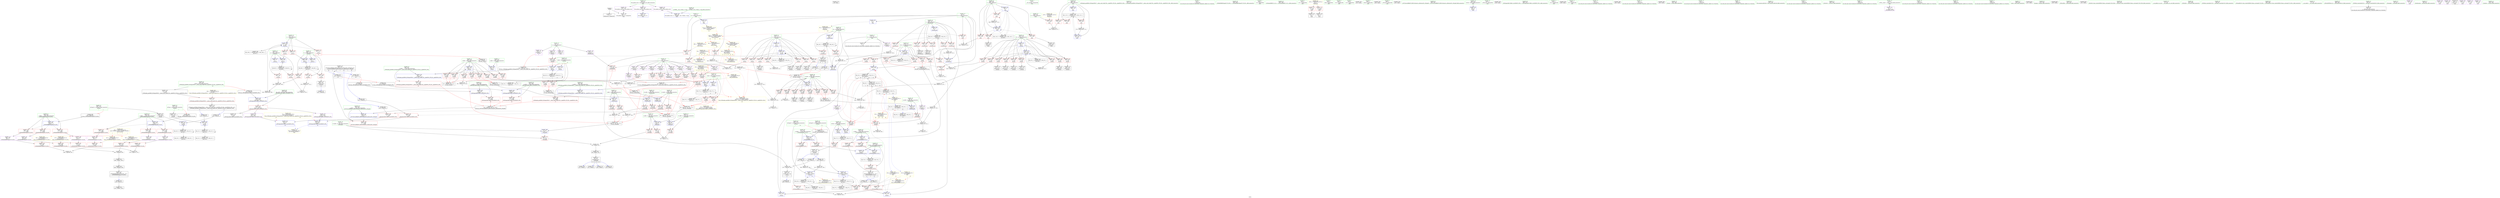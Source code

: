 digraph "SVFG" {
	label="SVFG";

	Node0x556056586410 [shape=record,color=grey,label="{NodeID: 0\nNullPtr}"];
	Node0x556056586410 -> Node0x5560565c0ed0[style=solid];
	Node0x556056586410 -> Node0x5560565ce5b0[style=solid];
	Node0x556056637510 [shape=record,color=black,label="{NodeID: 775\n48 = PHI()\n}"];
	Node0x556056608050 [shape=record,color=yellow,style=double,label="{NodeID: 609\n67V_1 = ENCHI(MR_67V_0)\npts\{1810001 \}\nFun[_ZStltIiiEbRKSt4pairIT_T0_ES5_]}"];
	Node0x556056608050 -> Node0x5560565cc640[style=dashed];
	Node0x5560565cd5b0 [shape=record,color=red,label="{NodeID: 277\n493\<--471\n\<--c\n_Z5solvev\n}"];
	Node0x5560565cd5b0 -> Node0x5560565d0a70[style=solid];
	Node0x5560565be3b0 [shape=record,color=black,label="{NodeID: 111\n289\<--288\nidxprom34\<--\n_Z4calcii\n}"];
	Node0x5560565f97c0 [shape=record,color=black,label="{NodeID: 554\nMR_53V_7 = PHI(MR_53V_6, MR_53V_4, )\npts\{190000 \}\n|{|<s1>14|<s2>14|<s3>14|<s4>14}}"];
	Node0x5560565f97c0 -> Node0x5560565fd3c0[style=dashed];
	Node0x5560565f97c0:s1 -> Node0x5560565cb390[style=dashed,color=red];
	Node0x5560565f97c0:s2 -> Node0x5560565cbc80[style=dashed,color=red];
	Node0x5560565f97c0:s3 -> Node0x5560565cf2e0[style=dashed,color=red];
	Node0x5560565f97c0:s4 -> Node0x5560566062d0[style=dashed,color=red];
	Node0x5560565c29d0 [shape=record,color=red,label="{NodeID: 222\n227\<--176\n\<--i\n_Z4calcii\n}"];
	Node0x5560565c29d0 -> Node0x5560565bdfa0[style=solid];
	Node0x5560565bedc0 [shape=record,color=green,label="{NodeID: 56\n186\<--187\nref.tmp47\<--ref.tmp47_field_insensitive\n_Z4calcii\n|{|<s1>15}}"];
	Node0x5560565bedc0 -> Node0x5560565cfca0[style=solid];
	Node0x5560565bedc0:s1 -> Node0x55605663f220[style=solid,color=red];
	Node0x5560565dc710 [shape=record,color=grey,label="{NodeID: 499\n484 = Binary(483, 485, )\n}"];
	Node0x5560565dc710 -> Node0x5560565d08d0[style=solid];
	Node0x5560565d03f0 [shape=record,color=blue,label="{NodeID: 333\n421\<--416\n__b.addr\<--__b\n_ZSt3minIiERKT_S2_S2_\n}"];
	Node0x5560565d03f0 -> Node0x5560565ccbf0[style=dashed];
	Node0x5560565d03f0 -> Node0x5560565cccc0[style=dashed];
	Node0x5560565c5c20 [shape=record,color=red,label="{NodeID: 167\n263\<--8\n\<--N\n_Z4calcii\n}"];
	Node0x5560565c5c20 -> Node0x5560565c90a0[style=solid];
	Node0x5560565ba540 [shape=record,color=green,label="{NodeID: 1\n7\<--1\n__dso_handle\<--dummyObj\nGlob }"];
	Node0x55605663b430 [shape=record,color=black,label="{NodeID: 776\n283 = PHI(65, )\n}"];
	Node0x556056608130 [shape=record,color=yellow,style=double,label="{NodeID: 610\n8V_1 = ENCHI(MR_8V_0)\npts\{10 \}\nFun[_Z4calcii]|{|<s3>9|<s4>10|<s5>13|<s6>14}}"];
	Node0x556056608130 -> Node0x5560565c5a80[style=dashed];
	Node0x556056608130 -> Node0x5560565c5b50[style=dashed];
	Node0x556056608130 -> Node0x5560565c5c20[style=dashed];
	Node0x556056608130:s3 -> Node0x556056609cc0[style=dashed,color=red];
	Node0x556056608130:s4 -> Node0x556056608130[style=dashed,color=red];
	Node0x556056608130:s5 -> Node0x556056609cc0[style=dashed,color=red];
	Node0x556056608130:s6 -> Node0x556056608130[style=dashed,color=red];
	Node0x5560565cd680 [shape=record,color=red,label="{NodeID: 278\n527\<--504\n\<--T\nmain\n}"];
	Node0x5560565cd680 -> Node0x5560565c9220[style=solid];
	Node0x5560565be480 [shape=record,color=black,label="{NodeID: 112\n306\<--305\nidxprom41\<--\n_Z4calcii\n}"];
	Node0x5560565f9cc0 [shape=record,color=black,label="{NodeID: 555\nMR_35V_4 = PHI(MR_35V_6, MR_35V_3, )\npts\{173 \}\n|{|<s5>6}}"];
	Node0x5560565f9cc0 -> Node0x5560565c2420[style=dashed];
	Node0x5560565f9cc0 -> Node0x5560565c24f0[style=dashed];
	Node0x5560565f9cc0 -> Node0x5560565cf7c0[style=dashed];
	Node0x5560565f9cc0 -> Node0x5560565f9cc0[style=dashed];
	Node0x5560565f9cc0 -> Node0x556056603ad0[style=dashed];
	Node0x5560565f9cc0:s5 -> Node0x556056607590[style=dashed,color=red];
	Node0x5560565c2aa0 [shape=record,color=red,label="{NodeID: 223\n244\<--176\n\<--i\n_Z4calcii\n}"];
	Node0x5560565c2aa0 -> Node0x5560565be070[style=solid];
	Node0x5560565bee90 [shape=record,color=green,label="{NodeID: 57\n231\<--232\n_ZSt9make_pairIRiS0_ESt4pairINSt17__decay_and_stripIT_E6__typeENS2_IT0_E6__typeEEOS3_OS6_\<--_ZSt9make_pairIRiS0_ESt4pairINSt17__decay_and_stripIT_E6__typeENS2_IT0_E6__typeEEOS3_OS6__field_insensitive\n}"];
	Node0x5560565dc890 [shape=record,color=grey,label="{NodeID: 500\n121 = Binary(122, 120, )\n}"];
	Node0x5560565dc890 -> Node0x5560565de510[style=solid];
	Node0x5560565d04c0 [shape=record,color=blue,label="{NodeID: 334\n417\<--431\nretval\<--\n_ZSt3minIiERKT_S2_S2_\n}"];
	Node0x5560565d04c0 -> Node0x5560565fb5c0[style=dashed];
	Node0x5560565c5cf0 [shape=record,color=red,label="{NodeID: 168\n451\<--8\n\<--N\n_Z3cani\n}"];
	Node0x5560565c5cf0 -> Node0x5560565dd310[style=solid];
	Node0x5560565ba840 [shape=record,color=green,label="{NodeID: 2\n9\<--1\n\<--dummyObj\nCan only get source location for instruction, argument, global var or function.}"];
	Node0x55605663b500 [shape=record,color=black,label="{NodeID: 777\n293 = PHI(91, )\n|{<s0>10}}"];
	Node0x55605663b500:s0 -> Node0x55605663dc90[style=solid,color=red];
	Node0x5560565cd750 [shape=record,color=red,label="{NodeID: 279\n526\<--506\n\<--t\nmain\n}"];
	Node0x5560565cd750 -> Node0x5560565c9220[style=solid];
	Node0x5560565be550 [shape=record,color=black,label="{NodeID: 113\n312\<--311\nidxprom43\<--\n_Z4calcii\n}"];
	Node0x5560565fa1c0 [shape=record,color=black,label="{NodeID: 556\nMR_37V_4 = PHI(MR_37V_6, MR_37V_3, )\npts\{175 \}\n|{|<s5>6}}"];
	Node0x5560565fa1c0 -> Node0x5560565c25c0[style=dashed];
	Node0x5560565fa1c0 -> Node0x5560565c2690[style=dashed];
	Node0x5560565fa1c0 -> Node0x5560565cf890[style=dashed];
	Node0x5560565fa1c0 -> Node0x5560565fa1c0[style=dashed];
	Node0x5560565fa1c0 -> Node0x556056603fd0[style=dashed];
	Node0x5560565fa1c0:s5 -> Node0x556056607590[style=dashed,color=red];
	Node0x5560565c2b70 [shape=record,color=red,label="{NodeID: 224\n249\<--176\n\<--i\n_Z4calcii\n}"];
	Node0x5560565c2b70 -> Node0x5560565be140[style=solid];
	Node0x5560565bef90 [shape=record,color=green,label="{NodeID: 58\n239\<--240\n_ZStltIiiEbRKSt4pairIT_T0_ES5_\<--_ZStltIiiEbRKSt4pairIT_T0_ES5__field_insensitive\n}"];
	Node0x5560565dca10 [shape=record,color=grey,label="{NodeID: 501\n281 = Binary(279, 280, )\n|{<s0>8}}"];
	Node0x5560565dca10:s0 -> Node0x55605663ecd0[style=solid,color=red];
	Node0x5560565d0590 [shape=record,color=blue,label="{NodeID: 335\n417\<--434\nretval\<--\n_ZSt3minIiERKT_S2_S2_\n}"];
	Node0x5560565d0590 -> Node0x5560565fb5c0[style=dashed];
	Node0x5560565c5dc0 [shape=record,color=red,label="{NodeID: 169\n535\<--8\n\<--N\nmain\n}"];
	Node0x5560565c5dc0 -> Node0x5560565c9520[style=solid];
	Node0x5560565ba8d0 [shape=record,color=green,label="{NodeID: 3\n20\<--1\n.str\<--dummyObj\nGlob }"];
	Node0x55605663b660 [shape=record,color=black,label="{NodeID: 778\n295 = PHI(161, )\n}"];
	Node0x55605663b660 -> Node0x5560565dc410[style=solid];
	Node0x5560565cd820 [shape=record,color=red,label="{NodeID: 280\n555\<--506\n\<--t\nmain\n}"];
	Node0x5560565be620 [shape=record,color=black,label="{NodeID: 114\n322\<--321\nidxprom48\<--\n_Z4calcii\n}"];
	Node0x5560565c2c40 [shape=record,color=red,label="{NodeID: 225\n256\<--176\n\<--i\n_Z4calcii\n}"];
	Node0x5560565c2c40 -> Node0x5560565dd790[style=solid];
	Node0x5560565bf090 [shape=record,color=green,label="{NodeID: 59\n299\<--300\n_ZSt3minIiERKT_S2_S2_\<--_ZSt3minIiERKT_S2_S2__field_insensitive\n}"];
	Node0x5560565dcb90 [shape=record,color=grey,label="{NodeID: 502\n149 = Binary(148, 147, )\n}"];
	Node0x5560565dcb90 -> Node0x5560565cee00[style=solid];
	Node0x5560565d0660 [shape=record,color=blue,label="{NodeID: 336\n443\<--442\nl.addr\<--l\n_Z3cani\n}"];
	Node0x5560565d0660 -> Node0x5560565ccf30[style=dashed];
	Node0x5560565c5e90 [shape=record,color=red,label="{NodeID: 170\n456\<--11\n\<--K\n_Z3cani\n}"];
	Node0x5560565c5e90 -> Node0x5560565def90[style=solid];
	Node0x5560565ba960 [shape=record,color=green,label="{NodeID: 4\n22\<--1\n.str.1\<--dummyObj\nGlob }"];
	Node0x55605663b7a0 [shape=record,color=black,label="{NodeID: 779\n298 = PHI(414, )\n}"];
	Node0x55605663b7a0 -> Node0x5560565cb870[style=solid];
	Node0x5560565cd8f0 [shape=record,color=red,label="{NodeID: 281\n569\<--506\n\<--t\nmain\n}"];
	Node0x5560565cd8f0 -> Node0x5560565de690[style=solid];
	Node0x5560565c3190 [shape=record,color=black,label="{NodeID: 115\n346\<--345\nidxprom61\<--\n_Z4calcii\n}"];
	Node0x5560565c2d10 [shape=record,color=red,label="{NodeID: 226\n262\<--182\n\<--i19\n_Z4calcii\n}"];
	Node0x5560565c2d10 -> Node0x5560565c90a0[style=solid];
	Node0x5560565bf190 [shape=record,color=green,label="{NodeID: 60\n356\<--357\n__x.addr\<--__x.addr_field_insensitive\n_ZStltIiiEbRKSt4pairIT_T0_ES5_\n}"];
	Node0x5560565bf190 -> Node0x5560565cbd50[style=solid];
	Node0x5560565bf190 -> Node0x5560565cbe20[style=solid];
	Node0x5560565bf190 -> Node0x5560565cbef0[style=solid];
	Node0x5560565bf190 -> Node0x5560565cffe0[style=solid];
	Node0x5560565dcd10 [shape=record,color=grey,label="{NodeID: 503\n310 = Binary(308, 309, )\n|{<s0>12}}"];
	Node0x5560565dcd10:s0 -> Node0x55605663ead0[style=solid,color=red];
	Node0x5560565d0730 [shape=record,color=blue,label="{NodeID: 337\n467\<--9\na\<--\n_Z5solvev\n}"];
	Node0x5560565d0730 -> Node0x5560565f88c0[style=dashed];
	Node0x5560565c5f60 [shape=record,color=red,label="{NodeID: 171\n511\<--24\n\<--stdin\nmain\n}"];
	Node0x5560565c5f60 -> Node0x5560565c37d0[style=solid];
	Node0x5560565ba9f0 [shape=record,color=green,label="{NodeID: 5\n24\<--1\nstdin\<--dummyObj\nGlob }"];
	Node0x55605663b8e0 [shape=record,color=black,label="{NodeID: 780\n134 = PHI(65, )\n}"];
	Node0x5560565cd9c0 [shape=record,color=red,label="{NodeID: 282\n534\<--508\n\<--i\nmain\n}"];
	Node0x5560565cd9c0 -> Node0x5560565c9520[style=solid];
	Node0x5560565c3220 [shape=record,color=black,label="{NodeID: 116\n161\<--351\n_Z4calcii_ret\<--\n_Z4calcii\n|{<s0>10|<s1>14|<s2>20}}"];
	Node0x5560565c3220:s0 -> Node0x55605663b660[style=solid,color=blue];
	Node0x5560565c3220:s1 -> Node0x55605663c9e0[style=solid,color=blue];
	Node0x5560565c3220:s2 -> Node0x55605663cee0[style=solid,color=blue];
	Node0x5560565c2de0 [shape=record,color=red,label="{NodeID: 227\n267\<--182\n\<--i19\n_Z4calcii\n}"];
	Node0x5560565c2de0 -> Node0x5560565de210[style=solid];
	Node0x5560565bf260 [shape=record,color=green,label="{NodeID: 61\n358\<--359\n__y.addr\<--__y.addr_field_insensitive\n_ZStltIiiEbRKSt4pairIT_T0_ES5_\n}"];
	Node0x5560565bf260 -> Node0x5560565cbfc0[style=solid];
	Node0x5560565bf260 -> Node0x5560565cc090[style=solid];
	Node0x5560565bf260 -> Node0x5560565cc160[style=solid];
	Node0x5560565bf260 -> Node0x5560565d00b0[style=solid];
	Node0x5560565dce90 [shape=record,color=grey,label="{NodeID: 504\n326 = Binary(324, 325, )\n|{<s0>13}}"];
	Node0x5560565dce90:s0 -> Node0x55605663e4b0[style=solid,color=red];
	Node0x5560565d0800 [shape=record,color=blue,label="{NodeID: 338\n469\<--210\nb\<--\n_Z5solvev\n}"];
	Node0x5560565d0800 -> Node0x5560565f8dc0[style=dashed];
	Node0x5560565c6030 [shape=record,color=red,label="{NodeID: 172\n517\<--29\n\<--stdout\nmain\n}"];
	Node0x5560565c6030 -> Node0x5560565c38a0[style=solid];
	Node0x5560565bb230 [shape=record,color=green,label="{NodeID: 6\n25\<--1\n.str.2\<--dummyObj\nGlob }"];
	Node0x55605663b9f0 [shape=record,color=black,label="{NodeID: 781\n144 = PHI(65, )\n}"];
	Node0x5560565cda90 [shape=record,color=red,label="{NodeID: 283\n538\<--508\n\<--i\nmain\n}"];
	Node0x5560565cda90 -> Node0x5560565c3970[style=solid];
	Node0x5560565c32f0 [shape=record,color=black,label="{NodeID: 117\n353\<--388\n_ZStltIiiEbRKSt4pairIT_T0_ES5__ret\<--\n_ZStltIiiEbRKSt4pairIT_T0_ES5_\n|{<s0>7}}"];
	Node0x5560565c32f0:s0 -> Node0x55605663c620[style=solid,color=blue];
	Node0x5560565fb5c0 [shape=record,color=black,label="{NodeID: 560\nMR_79V_3 = PHI(MR_79V_4, MR_79V_2, )\npts\{418 \}\n}"];
	Node0x5560565fb5c0 -> Node0x5560565cc980[style=dashed];
	Node0x5560565c2eb0 [shape=record,color=red,label="{NodeID: 228\n272\<--182\n\<--i19\n_Z4calcii\n}"];
	Node0x5560565c2eb0 -> Node0x5560565be210[style=solid];
	Node0x5560565bf330 [shape=record,color=green,label="{NodeID: 62\n394\<--395\nretval\<--retval_field_insensitive\n_ZSt9make_pairIRiS0_ESt4pairINSt17__decay_and_stripIT_E6__typeENS2_IT0_E6__typeEEOS3_OS6_\n|{|<s1>18}}"];
	Node0x5560565bf330 -> Node0x5560565c33c0[style=solid];
	Node0x5560565bf330:s1 -> Node0x55605663f370[style=solid,color=red];
	Node0x5560565dd010 [shape=record,color=grey,label="{NodeID: 505\n331 = Binary(122, 330, )\n}"];
	Node0x5560565dd010 -> Node0x5560565cfca0[style=solid];
	Node0x5560565d08d0 [shape=record,color=blue,label="{NodeID: 339\n471\<--484\nc\<--div\n_Z5solvev\n}"];
	Node0x5560565d08d0 -> Node0x5560565cd410[style=dashed];
	Node0x5560565d08d0 -> Node0x5560565cd4e0[style=dashed];
	Node0x5560565d08d0 -> Node0x5560565cd5b0[style=dashed];
	Node0x5560565d08d0 -> Node0x5560565f7ec0[style=dashed];
	Node0x5560565c6100 [shape=record,color=red,label="{NodeID: 173\n79\<--69\n\<--x1.addr\n_Z5insegiii\n}"];
	Node0x5560565c6100 -> Node0x5560565df110[style=solid];
	Node0x5560565bb2c0 [shape=record,color=green,label="{NodeID: 7\n27\<--1\n.str.3\<--dummyObj\nGlob }"];
	Node0x55605663bb00 [shape=record,color=black,label="{NodeID: 782\n541 = PHI()\n}"];
	Node0x5560565cdb60 [shape=record,color=red,label="{NodeID: 284\n542\<--508\n\<--i\nmain\n}"];
	Node0x5560565cdb60 -> Node0x5560565c3a40[style=solid];
	Node0x5560565c33c0 [shape=record,color=black,label="{NodeID: 118\n411\<--394\n\<--retval\n_ZSt9make_pairIRiS0_ESt4pairINSt17__decay_and_stripIT_E6__typeENS2_IT0_E6__typeEEOS3_OS6_\n}"];
	Node0x5560565c33c0 -> Node0x5560565cc8b0[style=solid];
	Node0x5560565fbac0 [shape=record,color=black,label="{NodeID: 561\nMR_18V_3 = PHI(MR_18V_5, MR_18V_2, )\npts\{105 \}\n}"];
	Node0x5560565fbac0 -> Node0x5560565c69f0[style=dashed];
	Node0x5560565fbac0 -> Node0x5560565c6ac0[style=dashed];
	Node0x5560565fbac0 -> Node0x5560565cee00[style=dashed];
	Node0x5560565fbac0 -> Node0x5560565fbac0[style=dashed];
	Node0x5560565c2f80 [shape=record,color=red,label="{NodeID: 229\n276\<--182\n\<--i19\n_Z4calcii\n}"];
	Node0x5560565c2f80 -> Node0x5560565be2e0[style=solid];
	Node0x5560565bf400 [shape=record,color=green,label="{NodeID: 63\n396\<--397\n__x.addr\<--__x.addr_field_insensitive\n_ZSt9make_pairIRiS0_ESt4pairINSt17__decay_and_stripIT_E6__typeENS2_IT0_E6__typeEEOS3_OS6_\n}"];
	Node0x5560565bf400 -> Node0x5560565cc710[style=solid];
	Node0x5560565bf400 -> Node0x5560565d0180[style=solid];
	Node0x5560565dd190 [shape=record,color=grey,label="{NodeID: 506\n129 = Binary(127, 128, )\n|{<s0>3}}"];
	Node0x5560565dd190:s0 -> Node0x55605663ecd0[style=solid,color=red];
	Node0x5560565d09a0 [shape=record,color=blue,label="{NodeID: 340\n469\<--490\nb\<--\n_Z5solvev\n}"];
	Node0x5560565d09a0 -> Node0x5560565f8dc0[style=dashed];
	Node0x5560565c61d0 [shape=record,color=red,label="{NodeID: 174\n83\<--71\n\<--x2.addr\n_Z5insegiii\n}"];
	Node0x5560565c61d0 -> Node0x5560565c93a0[style=solid];
	Node0x5560565bb350 [shape=record,color=green,label="{NodeID: 8\n29\<--1\nstdout\<--dummyObj\nGlob }"];
	Node0x55605663bbd0 [shape=record,color=black,label="{NodeID: 783\n545 = PHI()\n}"];
	Node0x5560565cdc30 [shape=record,color=red,label="{NodeID: 285\n547\<--508\n\<--i\nmain\n}"];
	Node0x5560565cdc30 -> Node0x5560565de090[style=solid];
	Node0x5560565c3490 [shape=record,color=black,label="{NodeID: 119\n391\<--412\n_ZSt9make_pairIRiS0_ESt4pairINSt17__decay_and_stripIT_E6__typeENS2_IT0_E6__typeEEOS3_OS6__ret\<--\n_ZSt9make_pairIRiS0_ESt4pairINSt17__decay_and_stripIT_E6__typeENS2_IT0_E6__typeEEOS3_OS6_\n|{<s0>5|<s1>6}}"];
	Node0x5560565c3490:s0 -> Node0x55605663c340[style=solid,color=blue];
	Node0x5560565c3490:s1 -> Node0x55605663c4e0[style=solid,color=blue];
	Node0x5560565fbfc0 [shape=record,color=black,label="{NodeID: 562\nMR_20V_3 = PHI(MR_20V_4, MR_20V_2, )\npts\{107 \}\n}"];
	Node0x5560565fbfc0 -> Node0x5560565c6b90[style=dashed];
	Node0x5560565fbfc0 -> Node0x5560565c6c60[style=dashed];
	Node0x5560565fbfc0 -> Node0x5560565c6d30[style=dashed];
	Node0x5560565fbfc0 -> Node0x5560565c6e00[style=dashed];
	Node0x5560565fbfc0 -> Node0x5560565c6ed0[style=dashed];
	Node0x5560565fbfc0 -> Node0x5560565c6fa0[style=dashed];
	Node0x5560565fbfc0 -> Node0x5560565ceed0[style=dashed];
	Node0x5560565c3050 [shape=record,color=red,label="{NodeID: 230\n288\<--182\n\<--i19\n_Z4calcii\n}"];
	Node0x5560565c3050 -> Node0x5560565be3b0[style=solid];
	Node0x5560565bf4d0 [shape=record,color=green,label="{NodeID: 64\n398\<--399\n__y.addr\<--__y.addr_field_insensitive\n_ZSt9make_pairIRiS0_ESt4pairINSt17__decay_and_stripIT_E6__typeENS2_IT0_E6__typeEEOS3_OS6_\n}"];
	Node0x5560565bf4d0 -> Node0x5560565cc7e0[style=solid];
	Node0x5560565bf4d0 -> Node0x5560565d0250[style=solid];
	Node0x5560565dd310 [shape=record,color=grey,label="{NodeID: 507\n452 = Binary(122, 451, )\n}"];
	Node0x5560565dd310 -> Node0x5560565dd490[style=solid];
	Node0x5560565d0a70 [shape=record,color=blue,label="{NodeID: 341\n467\<--493\na\<--\n_Z5solvev\n}"];
	Node0x5560565d0a70 -> Node0x5560565f88c0[style=dashed];
	Node0x5560565c62a0 [shape=record,color=red,label="{NodeID: 175\n78\<--73\n\<--x.addr\n_Z5insegiii\n}"];
	Node0x5560565c62a0 -> Node0x5560565df110[style=solid];
	Node0x5560565bb3e0 [shape=record,color=green,label="{NodeID: 9\n30\<--1\n_ZSt3cin\<--dummyObj\nGlob }"];
	Node0x55605663bca0 [shape=record,color=black,label="{NodeID: 784\n552 = PHI()\n}"];
	Node0x5560565cdd00 [shape=record,color=red,label="{NodeID: 286\n597\<--594\n\<--__t.addr\n_ZSt7forwardIRiEOT_RNSt16remove_referenceIS1_E4typeE\n}"];
	Node0x5560565cdd00 -> Node0x5560565c3b10[style=solid];
	Node0x5560565c3560 [shape=record,color=black,label="{NodeID: 120\n414\<--437\n_ZSt3minIiERKT_S2_S2__ret\<--\n_ZSt3minIiERKT_S2_S2_\n|{<s0>11|<s1>15}}"];
	Node0x5560565c3560:s0 -> Node0x55605663b7a0[style=solid,color=blue];
	Node0x5560565c3560:s1 -> Node0x55605663cb20[style=solid,color=blue];
	Node0x5560565cb090 [shape=record,color=red,label="{NodeID: 231\n305\<--182\n\<--i19\n_Z4calcii\n}"];
	Node0x5560565cb090 -> Node0x5560565be480[style=solid];
	Node0x5560565bf5a0 [shape=record,color=green,label="{NodeID: 65\n404\<--405\n_ZSt7forwardIRiEOT_RNSt16remove_referenceIS1_E4typeE\<--_ZSt7forwardIRiEOT_RNSt16remove_referenceIS1_E4typeE_field_insensitive\n}"];
	Node0x5560565dd490 [shape=record,color=grey,label="{NodeID: 508\n453 = Binary(452, 122, )\n|{<s0>20}}"];
	Node0x5560565dd490:s0 -> Node0x55605663dc90[style=solid,color=red];
	Node0x5560565d0b40 [shape=record,color=blue,label="{NodeID: 342\n502\<--9\nretval\<--\nmain\n}"];
	Node0x5560565c6370 [shape=record,color=red,label="{NodeID: 176\n82\<--73\n\<--x.addr\n_Z5insegiii\n}"];
	Node0x5560565c6370 -> Node0x5560565c93a0[style=solid];
	Node0x5560565bb470 [shape=record,color=green,label="{NodeID: 10\n31\<--1\n_ZSt4cout\<--dummyObj\nGlob }"];
	Node0x55605663bdd0 [shape=record,color=black,label="{NodeID: 785\n556 = PHI()\n}"];
	Node0x5560565cddd0 [shape=record,color=red,label="{NodeID: 287\n612\<--603\nthis1\<--this.addr\n_ZNSt4pairIiiEC2IRiS2_Lb1EEEOT_OT0_\n}"];
	Node0x5560565cddd0 -> Node0x5560565c3be0[style=solid];
	Node0x5560565cddd0 -> Node0x5560565c5810[style=solid];
	Node0x5560565cddd0 -> Node0x5560565c58e0[style=solid];
	Node0x5560565c3630 [shape=record,color=black,label="{NodeID: 121\n441\<--457\n_Z3cani_ret\<--cmp\n_Z3cani\n|{<s0>21}}"];
	Node0x5560565c3630:s0 -> Node0x55605663d020[style=solid,color=blue];
	Node0x5560565cb120 [shape=record,color=red,label="{NodeID: 232\n311\<--182\n\<--i19\n_Z4calcii\n}"];
	Node0x5560565cb120 -> Node0x5560565be550[style=solid];
	Node0x5560565bf6a0 [shape=record,color=green,label="{NodeID: 66\n409\<--410\n_ZNSt4pairIiiEC2IRiS2_Lb1EEEOT_OT0_\<--_ZNSt4pairIiiEC2IRiS2_Lb1EEEOT_OT0__field_insensitive\n}"];
	Node0x5560565dd610 [shape=record,color=grey,label="{NodeID: 509\n221 = Binary(218, 220, )\n}"];
	Node0x5560565dd610 -> Node0x5560565dee10[style=solid];
	Node0x5560565d0c10 [shape=record,color=blue,label="{NodeID: 343\n506\<--122\nt\<--\nmain\n}"];
	Node0x5560565d0c10 -> Node0x5560565fddc0[style=dashed];
	Node0x5560565c6440 [shape=record,color=red,label="{NodeID: 177\n119\<--96\n\<--m.addr\n_Z6reduceiiii\n}"];
	Node0x5560565c6440 -> Node0x5560565de510[style=solid];
	Node0x5560565bb500 [shape=record,color=green,label="{NodeID: 11\n32\<--1\n.str.4\<--dummyObj\nGlob }"];
	Node0x55605663bed0 [shape=record,color=black,label="{NodeID: 786\n560 = PHI()\n}"];
	Node0x5560565cdea0 [shape=record,color=red,label="{NodeID: 288\n615\<--605\n\<--__x.addr\n_ZNSt4pairIiiEC2IRiS2_Lb1EEEOT_OT0_\n|{<s0>35}}"];
	Node0x5560565cdea0:s0 -> Node0x55605663e7b0[style=solid,color=red];
	Node0x5560565c3700 [shape=record,color=black,label="{NodeID: 122\n466\<--497\n_Z5solvev_ret\<--\n_Z5solvev\n|{<s0>32}}"];
	Node0x5560565c3700:s0 -> Node0x55605663bfd0[style=solid,color=blue];
	Node0x5560565cb1f0 [shape=record,color=red,label="{NodeID: 233\n321\<--182\n\<--i19\n_Z4calcii\n}"];
	Node0x5560565cb1f0 -> Node0x5560565be620[style=solid];
	Node0x5560565bf7a0 [shape=record,color=green,label="{NodeID: 67\n417\<--418\nretval\<--retval_field_insensitive\n_ZSt3minIiERKT_S2_S2_\n}"];
	Node0x5560565bf7a0 -> Node0x5560565cc980[style=solid];
	Node0x5560565bf7a0 -> Node0x5560565d04c0[style=solid];
	Node0x5560565bf7a0 -> Node0x5560565d0590[style=solid];
	Node0x5560565dd790 [shape=record,color=grey,label="{NodeID: 510\n257 = Binary(256, 122, )\n}"];
	Node0x5560565dd790 -> Node0x5560565cf960[style=solid];
	Node0x5560565d0ce0 [shape=record,color=blue,label="{NodeID: 344\n508\<--9\ni\<--\nmain\n}"];
	Node0x5560565d0ce0 -> Node0x5560565cd9c0[style=dashed];
	Node0x5560565d0ce0 -> Node0x5560565cda90[style=dashed];
	Node0x5560565d0ce0 -> Node0x5560565cdb60[style=dashed];
	Node0x5560565d0ce0 -> Node0x5560565cdc30[style=dashed];
	Node0x5560565d0ce0 -> Node0x5560565d0db0[style=dashed];
	Node0x5560565d0ce0 -> Node0x5560565fe2c0[style=dashed];
	Node0x5560565c6510 [shape=record,color=red,label="{NodeID: 178\n126\<--98\n\<--x0.addr\n_Z6reduceiiii\n|{<s0>3}}"];
	Node0x5560565c6510:s0 -> Node0x55605663ead0[style=solid,color=red];
	Node0x5560565bb590 [shape=record,color=green,label="{NodeID: 12\n34\<--1\n.str.5\<--dummyObj\nGlob }"];
	Node0x55605663bfd0 [shape=record,color=black,label="{NodeID: 787\n561 = PHI(466, )\n}"];
	Node0x5560565cdf70 [shape=record,color=red,label="{NodeID: 289\n620\<--607\n\<--__y.addr\n_ZNSt4pairIiiEC2IRiS2_Lb1EEEOT_OT0_\n|{<s0>36}}"];
	Node0x5560565cdf70:s0 -> Node0x55605663e7b0[style=solid,color=red];
	Node0x5560565c37d0 [shape=record,color=black,label="{NodeID: 123\n514\<--511\ncall\<--\nmain\n}"];
	Node0x5560565fd3c0 [shape=record,color=black,label="{NodeID: 566\nMR_53V_4 = PHI(MR_53V_11, MR_53V_3, )\npts\{190000 \}\n|{|<s4>10|<s5>10|<s6>10|<s7>10}}"];
	Node0x5560565fd3c0 -> Node0x5560565cbc80[style=dashed];
	Node0x5560565fd3c0 -> Node0x5560565f97c0[style=dashed];
	Node0x5560565fd3c0 -> Node0x5560565fd3c0[style=dashed];
	Node0x5560565fd3c0 -> Node0x5560566062d0[style=dashed];
	Node0x5560565fd3c0:s4 -> Node0x5560565cb390[style=dashed,color=red];
	Node0x5560565fd3c0:s5 -> Node0x5560565cbc80[style=dashed,color=red];
	Node0x5560565fd3c0:s6 -> Node0x5560565cf2e0[style=dashed,color=red];
	Node0x5560565fd3c0:s7 -> Node0x5560566062d0[style=dashed,color=red];
	Node0x5560565cb2c0 [shape=record,color=red,label="{NodeID: 234\n340\<--182\n\<--i19\n_Z4calcii\n}"];
	Node0x5560565cb2c0 -> Node0x5560565dda90[style=solid];
	Node0x5560565bf870 [shape=record,color=green,label="{NodeID: 68\n419\<--420\n__a.addr\<--__a.addr_field_insensitive\n_ZSt3minIiERKT_S2_S2_\n}"];
	Node0x5560565bf870 -> Node0x5560565cca50[style=solid];
	Node0x5560565bf870 -> Node0x5560565ccb20[style=solid];
	Node0x5560565bf870 -> Node0x5560565d0320[style=solid];
	Node0x5560565dd910 [shape=record,color=grey,label="{NodeID: 511\n147 = Binary(122, 146, )\n}"];
	Node0x5560565dd910 -> Node0x5560565dcb90[style=solid];
	Node0x5560565d0db0 [shape=record,color=blue,label="{NodeID: 345\n508\<--548\ni\<--inc\nmain\n}"];
	Node0x5560565d0db0 -> Node0x5560565cd9c0[style=dashed];
	Node0x5560565d0db0 -> Node0x5560565cda90[style=dashed];
	Node0x5560565d0db0 -> Node0x5560565cdb60[style=dashed];
	Node0x5560565d0db0 -> Node0x5560565cdc30[style=dashed];
	Node0x5560565d0db0 -> Node0x5560565d0db0[style=dashed];
	Node0x5560565d0db0 -> Node0x5560565fe2c0[style=dashed];
	Node0x5560565c65e0 [shape=record,color=red,label="{NodeID: 179\n127\<--98\n\<--x0.addr\n_Z6reduceiiii\n}"];
	Node0x5560565c65e0 -> Node0x5560565dd190[style=solid];
	Node0x5560565bb660 [shape=record,color=green,label="{NodeID: 13\n37\<--1\n\<--dummyObj\nCan only get source location for instruction, argument, global var or function.}"];
	Node0x55605663c1a0 [shape=record,color=black,label="{NodeID: 788\n562 = PHI()\n}"];
	Node0x5560565ce040 [shape=record,color=red,label="{NodeID: 290\n617\<--616\n\<--call\n_ZNSt4pairIiiEC2IRiS2_Lb1EEEOT_OT0_\n}"];
	Node0x5560565ce040 -> Node0x5560565d1290[style=solid];
	Node0x5560565c38a0 [shape=record,color=black,label="{NodeID: 124\n520\<--517\ncall1\<--\nmain\n}"];
	Node0x5560565cb390 [shape=record,color=red,label="{NodeID: 235\n198\<--197\n\<--arrayidx\n_Z4calcii\n}"];
	Node0x5560565cb390 -> Node0x5560565dec90[style=solid];
	Node0x5560565bf940 [shape=record,color=green,label="{NodeID: 69\n421\<--422\n__b.addr\<--__b.addr_field_insensitive\n_ZSt3minIiERKT_S2_S2_\n}"];
	Node0x5560565bf940 -> Node0x5560565ccbf0[style=solid];
	Node0x5560565bf940 -> Node0x5560565cccc0[style=solid];
	Node0x5560565bf940 -> Node0x5560565d03f0[style=solid];
	Node0x5560565dda90 [shape=record,color=grey,label="{NodeID: 512\n341 = Binary(340, 122, )\n}"];
	Node0x5560565dda90 -> Node0x5560565cfe40[style=solid];
	Node0x5560565d0e80 [shape=record,color=blue,label="{NodeID: 346\n506\<--570\nt\<--inc19\nmain\n}"];
	Node0x5560565d0e80 -> Node0x5560565fddc0[style=dashed];
	Node0x5560565c66b0 [shape=record,color=red,label="{NodeID: 180\n136\<--100\n\<--y0.addr\n_Z6reduceiiii\n|{<s0>4}}"];
	Node0x5560565c66b0:s0 -> Node0x55605663ead0[style=solid,color=red];
	Node0x5560565bb760 [shape=record,color=green,label="{NodeID: 14\n87\<--1\n\<--dummyObj\nCan only get source location for instruction, argument, global var or function.}"];
	Node0x55605663c270 [shape=record,color=black,label="{NodeID: 789\n563 = PHI()\n}"];
	Node0x556056608cc0 [shape=record,color=yellow,style=double,label="{NodeID: 623\n22V_1 = ENCHI(MR_22V_0)\npts\{140000 \}\nFun[_Z4calcii]|{|<s1>5|<s2>6|<s3>9|<s4>10|<s5>13|<s6>14}}"];
	Node0x556056608cc0 -> Node0x5560565cb460[style=dashed];
	Node0x556056608cc0:s1 -> Node0x556056607590[style=dashed,color=red];
	Node0x556056608cc0:s2 -> Node0x556056607590[style=dashed,color=red];
	Node0x556056608cc0:s3 -> Node0x55605660a310[style=dashed,color=red];
	Node0x556056608cc0:s4 -> Node0x556056608cc0[style=dashed,color=red];
	Node0x556056608cc0:s5 -> Node0x55605660a310[style=dashed,color=red];
	Node0x556056608cc0:s6 -> Node0x556056608cc0[style=dashed,color=red];
	Node0x5560565ce110 [shape=record,color=red,label="{NodeID: 291\n622\<--621\n\<--call2\n_ZNSt4pairIiiEC2IRiS2_Lb1EEEOT_OT0_\n}"];
	Node0x5560565ce110 -> Node0x5560565d1360[style=solid];
	Node0x5560565c3970 [shape=record,color=black,label="{NodeID: 125\n539\<--538\nidxprom\<--\nmain\n}"];
	Node0x5560565fddc0 [shape=record,color=black,label="{NodeID: 568\nMR_112V_3 = PHI(MR_112V_4, MR_112V_2, )\npts\{507 \}\n}"];
	Node0x5560565fddc0 -> Node0x5560565cd750[style=dashed];
	Node0x5560565fddc0 -> Node0x5560565cd820[style=dashed];
	Node0x5560565fddc0 -> Node0x5560565cd8f0[style=dashed];
	Node0x5560565fddc0 -> Node0x5560565d0e80[style=dashed];
	Node0x5560565cb460 [shape=record,color=red,label="{NodeID: 236\n247\<--246\n\<--arrayidx15\n_Z4calcii\n}"];
	Node0x5560565cb460 -> Node0x5560565cf7c0[style=solid];
	Node0x5560565bfa10 [shape=record,color=green,label="{NodeID: 70\n439\<--440\n_Z3cani\<--_Z3cani_field_insensitive\n}"];
	Node0x5560565ddc10 [shape=record,color=grey,label="{NodeID: 513\n220 = Binary(122, 219, )\n}"];
	Node0x5560565ddc10 -> Node0x5560565dd610[style=solid];
	Node0x5560565d0f50 [shape=record,color=blue,label="{NodeID: 347\n594\<--593\n__t.addr\<--__t\n_ZSt7forwardIRiEOT_RNSt16remove_referenceIS1_E4typeE\n}"];
	Node0x5560565d0f50 -> Node0x5560565cdd00[style=dashed];
	Node0x5560565c6780 [shape=record,color=red,label="{NodeID: 181\n137\<--100\n\<--y0.addr\n_Z6reduceiiii\n}"];
	Node0x5560565c6780 -> Node0x5560565de390[style=solid];
	Node0x5560565bb860 [shape=record,color=green,label="{NodeID: 15\n122\<--1\n\<--dummyObj\nCan only get source location for instruction, argument, global var or function.}"];
	Node0x55605663c340 [shape=record,color=black,label="{NodeID: 790\n230 = PHI(391, )\n}"];
	Node0x55605663c340 -> Node0x5560565cf620[style=solid];
	Node0x556056608da0 [shape=record,color=yellow,style=double,label="{NodeID: 624\n24V_1 = ENCHI(MR_24V_0)\npts\{160000 \}\nFun[_Z4calcii]|{|<s7>5|<s8>6|<s9>9|<s10>10|<s11>13|<s12>14}}"];
	Node0x556056608da0 -> Node0x5560565cb530[style=dashed];
	Node0x556056608da0 -> Node0x5560565cb600[style=dashed];
	Node0x556056608da0 -> Node0x5560565cb6d0[style=dashed];
	Node0x556056608da0 -> Node0x5560565cb7a0[style=dashed];
	Node0x556056608da0 -> Node0x5560565cb940[style=dashed];
	Node0x556056608da0 -> Node0x5560565cba10[style=dashed];
	Node0x556056608da0 -> Node0x5560565cbae0[style=dashed];
	Node0x556056608da0:s7 -> Node0x556056607590[style=dashed,color=red];
	Node0x556056608da0:s8 -> Node0x556056607590[style=dashed,color=red];
	Node0x556056608da0:s9 -> Node0x55605660a3f0[style=dashed,color=red];
	Node0x556056608da0:s10 -> Node0x556056608da0[style=dashed,color=red];
	Node0x556056608da0:s11 -> Node0x55605660a3f0[style=dashed,color=red];
	Node0x556056608da0:s12 -> Node0x556056608da0[style=dashed,color=red];
	Node0x5560565ce1e0 [shape=record,color=blue,label="{NodeID: 292\n8\<--9\nN\<--\nGlob }"];
	Node0x5560565ce1e0 -> Node0x556056609180[style=dashed];
	Node0x5560565c3a40 [shape=record,color=black,label="{NodeID: 126\n543\<--542\nidxprom9\<--\nmain\n}"];
	Node0x5560565fe2c0 [shape=record,color=black,label="{NodeID: 569\nMR_114V_2 = PHI(MR_114V_4, MR_114V_1, )\npts\{509 \}\n}"];
	Node0x5560565fe2c0 -> Node0x5560565d0ce0[style=dashed];
	Node0x5560565cb530 [shape=record,color=red,label="{NodeID: 237\n252\<--251\n\<--arrayidx17\n_Z4calcii\n}"];
	Node0x5560565cb530 -> Node0x5560565cf890[style=solid];
	Node0x5560565bfb10 [shape=record,color=green,label="{NodeID: 71\n443\<--444\nl.addr\<--l.addr_field_insensitive\n_Z3cani\n}"];
	Node0x5560565bfb10 -> Node0x5560565ccf30[style=solid];
	Node0x5560565bfb10 -> Node0x5560565d0660[style=solid];
	Node0x5560565ddd90 [shape=record,color=grey,label="{NodeID: 514\n478 = Binary(477, 122, )\n}"];
	Node0x5560565ddd90 -> Node0x5560565df710[style=solid];
	Node0x5560565d1020 [shape=record,color=blue,label="{NodeID: 348\n603\<--600\nthis.addr\<--this\n_ZNSt4pairIiiEC2IRiS2_Lb1EEEOT_OT0_\n}"];
	Node0x5560565d1020 -> Node0x5560565cddd0[style=dashed];
	Node0x5560565c6850 [shape=record,color=red,label="{NodeID: 182\n128\<--102\n\<--l.addr\n_Z6reduceiiii\n}"];
	Node0x5560565c6850 -> Node0x5560565dd190[style=solid];
	Node0x5560565bb960 [shape=record,color=green,label="{NodeID: 16\n200\<--1\n\<--dummyObj\nCan only get source location for instruction, argument, global var or function.}"];
	Node0x55605663c4e0 [shape=record,color=black,label="{NodeID: 791\n235 = PHI(391, )\n}"];
	Node0x55605663c4e0 -> Node0x5560565cf6f0[style=solid];
	Node0x5560565ce2b0 [shape=record,color=blue,label="{NodeID: 293\n11\<--9\nK\<--\nGlob }"];
	Node0x5560565ce2b0 -> Node0x5560566096c0[style=dashed];
	Node0x5560565c3b10 [shape=record,color=black,label="{NodeID: 127\n592\<--597\n_ZSt7forwardIRiEOT_RNSt16remove_referenceIS1_E4typeE_ret\<--\n_ZSt7forwardIRiEOT_RNSt16remove_referenceIS1_E4typeE\n|{<s0>16|<s1>17|<s2>35|<s3>36}}"];
	Node0x5560565c3b10:s0 -> Node0x55605663cc60[style=solid,color=blue];
	Node0x5560565c3b10:s1 -> Node0x55605663cda0[style=solid,color=blue];
	Node0x5560565c3b10:s2 -> Node0x55605663d3a0[style=solid,color=blue];
	Node0x5560565c3b10:s3 -> Node0x55605663d5a0[style=solid,color=blue];
	Node0x5560565fe7c0 [shape=record,color=black,label="{NodeID: 570\nMR_53V_2 = PHI(MR_53V_3, MR_53V_1, )\npts\{190000 \}\n|{<s0>32}}"];
	Node0x5560565fe7c0:s0 -> Node0x5560565f83c0[style=dashed,color=red];
	Node0x5560565cb600 [shape=record,color=red,label="{NodeID: 238\n275\<--274\n\<--arrayidx28\n_Z4calcii\n|{<s0>8}}"];
	Node0x5560565cb600:s0 -> Node0x55605663ead0[style=solid,color=red];
	Node0x5560565bfbe0 [shape=record,color=green,label="{NodeID: 72\n449\<--450\nllvm.memset.p0i8.i64\<--llvm.memset.p0i8.i64_field_insensitive\n}"];
	Node0x5560565ddf10 [shape=record,color=grey,label="{NodeID: 515\n269 = Binary(266, 268, )\n}"];
	Node0x5560565ddf10 -> Node0x5560565df890[style=solid];
	Node0x5560565d10f0 [shape=record,color=blue,label="{NodeID: 349\n605\<--601\n__x.addr\<--__x\n_ZNSt4pairIiiEC2IRiS2_Lb1EEEOT_OT0_\n}"];
	Node0x5560565d10f0 -> Node0x5560565cdea0[style=dashed];
	Node0x5560565c6920 [shape=record,color=red,label="{NodeID: 183\n138\<--102\n\<--l.addr\n_Z6reduceiiii\n}"];
	Node0x5560565c6920 -> Node0x5560565de390[style=solid];
	Node0x5560565bba60 [shape=record,color=green,label="{NodeID: 17\n210\<--1\n\<--dummyObj\nCan only get source location for instruction, argument, global var or function.}"];
	Node0x55605663c620 [shape=record,color=black,label="{NodeID: 792\n238 = PHI(353, )\n}"];
	Node0x55605663c620 -> Node0x5560565db1b0[style=solid];
	Node0x556056608f60 [shape=record,color=yellow,style=double,label="{NodeID: 626\n55V_1 = ENCHI(MR_55V_0)\npts\{1790000 1790001 1810000 1810001 \}\nFun[_Z4calcii]|{<s0>7|<s1>7|<s2>7|<s3>7}}"];
	Node0x556056608f60:s0 -> Node0x556056607db0[style=dashed,color=red];
	Node0x556056608f60:s1 -> Node0x556056607e90[style=dashed,color=red];
	Node0x556056608f60:s2 -> Node0x556056607f70[style=dashed,color=red];
	Node0x556056608f60:s3 -> Node0x556056608050[style=dashed,color=red];
	Node0x5560565ce3b0 [shape=record,color=blue,label="{NodeID: 294\n629\<--37\nllvm.global_ctors_0\<--\nGlob }"];
	Node0x5560565c3be0 [shape=record,color=black,label="{NodeID: 128\n613\<--612\n\<--this1\n_ZNSt4pairIiiEC2IRiS2_Lb1EEEOT_OT0_\n}"];
	Node0x5560565cb6d0 [shape=record,color=red,label="{NodeID: 239\n279\<--278\n\<--arrayidx30\n_Z4calcii\n}"];
	Node0x5560565cb6d0 -> Node0x5560565dca10[style=solid];
	Node0x5560565bfce0 [shape=record,color=green,label="{NodeID: 73\n464\<--465\n_Z5solvev\<--_Z5solvev_field_insensitive\n}"];
	Node0x5560565de090 [shape=record,color=grey,label="{NodeID: 516\n548 = Binary(547, 122, )\n}"];
	Node0x5560565de090 -> Node0x5560565d0db0[style=solid];
	Node0x5560565d11c0 [shape=record,color=blue,label="{NodeID: 350\n607\<--602\n__y.addr\<--__y\n_ZNSt4pairIiiEC2IRiS2_Lb1EEEOT_OT0_\n}"];
	Node0x5560565d11c0 -> Node0x5560565cdf70[style=dashed];
	Node0x5560565c69f0 [shape=record,color=red,label="{NodeID: 184\n148\<--104\n\<--res\n_Z6reduceiiii\n}"];
	Node0x5560565c69f0 -> Node0x5560565dcb90[style=solid];
	Node0x5560565bbb60 [shape=record,color=green,label="{NodeID: 18\n389\<--1\n\<--dummyObj\nCan only get source location for instruction, argument, global var or function.}"];
	Node0x55605663c760 [shape=record,color=black,label="{NodeID: 793\n316 = PHI(65, )\n}"];
	Node0x556056609070 [shape=record,color=yellow,style=double,label="{NodeID: 627\n105V_1 = ENCHI(MR_105V_0)\npts\{1 \}\nFun[main]}"];
	Node0x556056609070 -> Node0x5560565c5f60[style=dashed];
	Node0x556056609070 -> Node0x5560565c6030[style=dashed];
	Node0x5560565ce4b0 [shape=record,color=blue,label="{NodeID: 295\n630\<--38\nllvm.global_ctors_1\<--_GLOBAL__sub_I_Vintik_1_0.cpp\nGlob }"];
	Node0x5560565c3cb0 [shape=record,color=purple,label="{NodeID: 129\n47\<--4\n\<--_ZStL8__ioinit\n__cxx_global_var_init\n}"];
	Node0x5560565cb7a0 [shape=record,color=red,label="{NodeID: 240\n291\<--290\n\<--arrayidx35\n_Z4calcii\n|{<s0>9}}"];
	Node0x5560565cb7a0:s0 -> Node0x55605663e4b0[style=solid,color=red];
	Node0x5560565bfde0 [shape=record,color=green,label="{NodeID: 74\n467\<--468\na\<--a_field_insensitive\n_Z5solvev\n}"];
	Node0x5560565bfde0 -> Node0x5560565cd000[style=solid];
	Node0x5560565bfde0 -> Node0x5560565cd0d0[style=solid];
	Node0x5560565bfde0 -> Node0x5560565d0730[style=solid];
	Node0x5560565bfde0 -> Node0x5560565d0a70[style=solid];
	Node0x5560565de210 [shape=record,color=grey,label="{NodeID: 517\n268 = Binary(122, 267, )\n}"];
	Node0x5560565de210 -> Node0x5560565ddf10[style=solid];
	Node0x5560565d1290 [shape=record,color=blue,label="{NodeID: 351\n614\<--617\nfirst\<--\n_ZNSt4pairIiiEC2IRiS2_Lb1EEEOT_OT0_\n|{<s0>18}}"];
	Node0x5560565d1290:s0 -> Node0x5560565d3330[style=dashed,color=blue];
	Node0x5560565c6ac0 [shape=record,color=red,label="{NodeID: 185\n157\<--104\n\<--res\n_Z6reduceiiii\n}"];
	Node0x5560565c6ac0 -> Node0x5560565bdac0[style=solid];
	Node0x5560565bbc60 [shape=record,color=green,label="{NodeID: 19\n447\<--1\n\<--dummyObj\nCan only get source location for instruction, argument, global var or function.}"];
	Node0x55605663c870 [shape=record,color=black,label="{NodeID: 794\n328 = PHI(91, )\n|{<s0>14}}"];
	Node0x55605663c870:s0 -> Node0x55605663dc90[style=solid,color=red];
	Node0x556056609180 [shape=record,color=yellow,style=double,label="{NodeID: 628\n8V_1 = ENCHI(MR_8V_0)\npts\{10 \}\nFun[main]|{|<s1>32}}"];
	Node0x556056609180 -> Node0x5560565c5dc0[style=dashed];
	Node0x556056609180:s1 -> Node0x556056607a80[style=dashed,color=red];
	Node0x5560565ce5b0 [shape=record,color=blue, style = dotted,label="{NodeID: 296\n631\<--3\nllvm.global_ctors_2\<--dummyVal\nGlob }"];
	Node0x5560565c3d80 [shape=record,color=purple,label="{NodeID: 130\n132\<--13\narrayidx\<--x\n_Z6reduceiiii\n}"];
	Node0x5560565c3d80 -> Node0x5560565c1170[style=solid];
	Node0x5560565cb870 [shape=record,color=red,label="{NodeID: 241\n301\<--298\n\<--call39\n_Z4calcii\n}"];
	Node0x5560565cb870 -> Node0x5560565cfbd0[style=solid];
	Node0x5560565bfeb0 [shape=record,color=green,label="{NodeID: 75\n469\<--470\nb\<--b_field_insensitive\n_Z5solvev\n}"];
	Node0x5560565bfeb0 -> Node0x5560565cd1a0[style=solid];
	Node0x5560565bfeb0 -> Node0x5560565cd270[style=solid];
	Node0x5560565bfeb0 -> Node0x5560565cd340[style=solid];
	Node0x5560565bfeb0 -> Node0x5560565d0800[style=solid];
	Node0x5560565bfeb0 -> Node0x5560565d09a0[style=solid];
	Node0x5560565de390 [shape=record,color=grey,label="{NodeID: 518\n139 = Binary(137, 138, )\n|{<s0>4}}"];
	Node0x5560565de390:s0 -> Node0x55605663ecd0[style=solid,color=red];
	Node0x5560565d1360 [shape=record,color=blue,label="{NodeID: 352\n619\<--622\nsecond\<--\n_ZNSt4pairIiiEC2IRiS2_Lb1EEEOT_OT0_\n|{<s0>18}}"];
	Node0x5560565d1360:s0 -> Node0x5560565d3330[style=dashed,color=blue];
	Node0x5560565c6b90 [shape=record,color=red,label="{NodeID: 186\n115\<--106\n\<--i\n_Z6reduceiiii\n}"];
	Node0x5560565c6b90 -> Node0x5560565deb10[style=solid];
	Node0x5560565bbd60 [shape=record,color=green,label="{NodeID: 20\n448\<--1\n\<--dummyObj\nCan only get source location for instruction, argument, global var or function.}"];
	Node0x55605663c9e0 [shape=record,color=black,label="{NodeID: 795\n330 = PHI(161, )\n}"];
	Node0x55605663c9e0 -> Node0x5560565dd010[style=solid];
	Node0x5560565ce6b0 [shape=record,color=blue,label="{NodeID: 297\n69\<--66\nx1.addr\<--x1\n_Z5insegiii\n}"];
	Node0x5560565ce6b0 -> Node0x5560565c6100[style=dashed];
	Node0x5560565c3e50 [shape=record,color=purple,label="{NodeID: 131\n226\<--13\narrayidx7\<--x\n_Z4calcii\n|{<s0>5}}"];
	Node0x5560565c3e50:s0 -> Node0x55605663d6e0[style=solid,color=red];
	Node0x5560565cb940 [shape=record,color=red,label="{NodeID: 242\n308\<--307\n\<--arrayidx42\n_Z4calcii\n}"];
	Node0x5560565cb940 -> Node0x5560565dcd10[style=solid];
	Node0x5560565bff80 [shape=record,color=green,label="{NodeID: 76\n471\<--472\nc\<--c_field_insensitive\n_Z5solvev\n}"];
	Node0x5560565bff80 -> Node0x5560565cd410[style=solid];
	Node0x5560565bff80 -> Node0x5560565cd4e0[style=solid];
	Node0x5560565bff80 -> Node0x5560565cd5b0[style=solid];
	Node0x5560565bff80 -> Node0x5560565d08d0[style=solid];
	Node0x5560565de510 [shape=record,color=grey,label="{NodeID: 519\n123 = Binary(119, 121, )\n}"];
	Node0x5560565de510 -> Node0x5560565c96a0[style=solid];
	Node0x5560565c6c60 [shape=record,color=red,label="{NodeID: 187\n120\<--106\n\<--i\n_Z6reduceiiii\n}"];
	Node0x5560565c6c60 -> Node0x5560565dc890[style=solid];
	Node0x5560565bbe60 [shape=record,color=green,label="{NodeID: 21\n485\<--1\n\<--dummyObj\nCan only get source location for instruction, argument, global var or function.}"];
	Node0x55605663cb20 [shape=record,color=black,label="{NodeID: 796\n333 = PHI(414, )\n}"];
	Node0x55605663cb20 -> Node0x5560565cbbb0[style=solid];
	Node0x556056609340 [shape=record,color=yellow,style=double,label="{NodeID: 630\n110V_1 = ENCHI(MR_110V_0)\npts\{505 \}\nFun[main]}"];
	Node0x556056609340 -> Node0x5560565cd680[style=dashed];
	Node0x5560565ce780 [shape=record,color=blue,label="{NodeID: 298\n71\<--67\nx2.addr\<--x2\n_Z5insegiii\n}"];
	Node0x5560565ce780 -> Node0x5560565c61d0[style=dashed];
	Node0x5560565c3f20 [shape=record,color=purple,label="{NodeID: 132\n246\<--13\narrayidx15\<--x\n_Z4calcii\n}"];
	Node0x5560565c3f20 -> Node0x5560565cb460[style=solid];
	Node0x5560565cba10 [shape=record,color=red,label="{NodeID: 243\n314\<--313\n\<--arrayidx44\n_Z4calcii\n|{<s0>12}}"];
	Node0x5560565cba10:s0 -> Node0x55605663ecd0[style=solid,color=red];
	Node0x5560565c0050 [shape=record,color=green,label="{NodeID: 77\n499\<--500\nmain\<--main_field_insensitive\n}"];
	Node0x5560565de690 [shape=record,color=grey,label="{NodeID: 520\n570 = Binary(569, 122, )\n}"];
	Node0x5560565de690 -> Node0x5560565d0e80[style=solid];
	Node0x5560565c6d30 [shape=record,color=red,label="{NodeID: 188\n130\<--106\n\<--i\n_Z6reduceiiii\n}"];
	Node0x5560565c6d30 -> Node0x5560565bd920[style=solid];
	Node0x5560565bbf60 [shape=record,color=green,label="{NodeID: 22\n4\<--6\n_ZStL8__ioinit\<--_ZStL8__ioinit_field_insensitive\nGlob }"];
	Node0x5560565bbf60 -> Node0x5560565c3cb0[style=solid];
	Node0x55605663cc60 [shape=record,color=black,label="{NodeID: 797\n403 = PHI(592, )\n|{<s0>18}}"];
	Node0x55605663cc60:s0 -> Node0x55605663f480[style=solid,color=red];
	Node0x5560565ce850 [shape=record,color=blue,label="{NodeID: 299\n73\<--68\nx.addr\<--x\n_Z5insegiii\n}"];
	Node0x5560565ce850 -> Node0x5560565c62a0[style=dashed];
	Node0x5560565ce850 -> Node0x5560565c6370[style=dashed];
	Node0x5560565c3ff0 [shape=record,color=purple,label="{NodeID: 133\n540\<--13\narrayidx\<--x\nmain\n}"];
	Node0x5560565cbae0 [shape=record,color=red,label="{NodeID: 244\n324\<--323\n\<--arrayidx49\n_Z4calcii\n}"];
	Node0x5560565cbae0 -> Node0x5560565dce90[style=solid];
	Node0x5560565c0150 [shape=record,color=green,label="{NodeID: 78\n502\<--503\nretval\<--retval_field_insensitive\nmain\n}"];
	Node0x5560565c0150 -> Node0x5560565d0b40[style=solid];
	Node0x5560565de810 [shape=record,color=grey,label="{NodeID: 521\n191 = cmp(190, 9, )\n}"];
	Node0x5560565c6e00 [shape=record,color=red,label="{NodeID: 189\n140\<--106\n\<--i\n_Z6reduceiiii\n}"];
	Node0x5560565c6e00 -> Node0x5560565bd9f0[style=solid];
	Node0x5560565bc060 [shape=record,color=green,label="{NodeID: 23\n8\<--10\nN\<--N_field_insensitive\nGlob }"];
	Node0x5560565bc060 -> Node0x5560565c59b0[style=solid];
	Node0x5560565bc060 -> Node0x5560565c5a80[style=solid];
	Node0x5560565bc060 -> Node0x5560565c5b50[style=solid];
	Node0x5560565bc060 -> Node0x5560565c5c20[style=solid];
	Node0x5560565bc060 -> Node0x5560565c5cf0[style=solid];
	Node0x5560565bc060 -> Node0x5560565c5dc0[style=solid];
	Node0x5560565bc060 -> Node0x5560565ce1e0[style=solid];
	Node0x55605663cda0 [shape=record,color=black,label="{NodeID: 798\n407 = PHI(592, )\n|{<s0>18}}"];
	Node0x55605663cda0:s0 -> Node0x55605663f590[style=solid,color=red];
	Node0x5560565ce920 [shape=record,color=blue,label="{NodeID: 300\n96\<--92\nm.addr\<--m\n_Z6reduceiiii\n}"];
	Node0x5560565ce920 -> Node0x5560565c6440[style=dashed];
	Node0x5560565c40c0 [shape=record,color=purple,label="{NodeID: 134\n142\<--15\narrayidx4\<--y\n_Z6reduceiiii\n}"];
	Node0x5560565c40c0 -> Node0x5560565c1240[style=solid];
	Node0x5560565cbbb0 [shape=record,color=red,label="{NodeID: 245\n334\<--333\n\<--call54\n_Z4calcii\n}"];
	Node0x5560565cbbb0 -> Node0x5560565cfd70[style=solid];
	Node0x5560565c0220 [shape=record,color=green,label="{NodeID: 79\n504\<--505\nT\<--T_field_insensitive\nmain\n}"];
	Node0x5560565c0220 -> Node0x5560565cd680[style=solid];
	Node0x5560565de990 [shape=record,color=grey,label="{NodeID: 522\n368 = cmp(364, 367, )\n}"];
	Node0x5560565c6ed0 [shape=record,color=red,label="{NodeID: 190\n146\<--106\n\<--i\n_Z6reduceiiii\n}"];
	Node0x5560565c6ed0 -> Node0x5560565dd910[style=solid];
	Node0x5560565bc160 [shape=record,color=green,label="{NodeID: 24\n11\<--12\nK\<--K_field_insensitive\nGlob }"];
	Node0x5560565bc160 -> Node0x5560565c5e90[style=solid];
	Node0x5560565bc160 -> Node0x5560565ce2b0[style=solid];
	Node0x55605663cee0 [shape=record,color=black,label="{NodeID: 799\n455 = PHI(161, )\n}"];
	Node0x55605663cee0 -> Node0x5560565def90[style=solid];
	Node0x5560565ce9f0 [shape=record,color=blue,label="{NodeID: 301\n98\<--93\nx0.addr\<--x0\n_Z6reduceiiii\n}"];
	Node0x5560565ce9f0 -> Node0x5560565c6510[style=dashed];
	Node0x5560565ce9f0 -> Node0x5560565c65e0[style=dashed];
	Node0x5560565c4190 [shape=record,color=purple,label="{NodeID: 135\n229\<--15\narrayidx9\<--y\n_Z4calcii\n|{<s0>5}}"];
	Node0x5560565c4190:s0 -> Node0x55605663d8f0[style=solid,color=red];
	Node0x5560565cbc80 [shape=record,color=red,label="{NodeID: 246\n348\<--347\n\<--arrayidx62\n_Z4calcii\n}"];
	Node0x5560565cbc80 -> Node0x5560565cff10[style=solid];
	Node0x5560565c02f0 [shape=record,color=green,label="{NodeID: 80\n506\<--507\nt\<--t_field_insensitive\nmain\n}"];
	Node0x5560565c02f0 -> Node0x5560565cd750[style=solid];
	Node0x5560565c02f0 -> Node0x5560565cd820[style=solid];
	Node0x5560565c02f0 -> Node0x5560565cd8f0[style=solid];
	Node0x5560565c02f0 -> Node0x5560565d0c10[style=solid];
	Node0x5560565c02f0 -> Node0x5560565d0e80[style=solid];
	Node0x5560565deb10 [shape=record,color=grey,label="{NodeID: 523\n117 = cmp(115, 116, )\n}"];
	Node0x5560565c6fa0 [shape=record,color=red,label="{NodeID: 191\n153\<--106\n\<--i\n_Z6reduceiiii\n}"];
	Node0x5560565c6fa0 -> Node0x5560565dc590[style=solid];
	Node0x5560565bc260 [shape=record,color=green,label="{NodeID: 25\n13\<--14\nx\<--x_field_insensitive\nGlob }"];
	Node0x5560565bc260 -> Node0x5560565c3d80[style=solid];
	Node0x5560565bc260 -> Node0x5560565c3e50[style=solid];
	Node0x5560565bc260 -> Node0x5560565c3f20[style=solid];
	Node0x5560565bc260 -> Node0x5560565c3ff0[style=solid];
	Node0x55605663d020 [shape=record,color=black,label="{NodeID: 800\n488 = PHI(441, )\n}"];
	Node0x5560566096c0 [shape=record,color=yellow,style=double,label="{NodeID: 634\n117V_1 = ENCHI(MR_117V_0)\npts\{12 140000 160000 \}\nFun[main]|{<s0>32}}"];
	Node0x5560566096c0:s0 -> Node0x556056607a80[style=dashed,color=red];
	Node0x5560565ceac0 [shape=record,color=blue,label="{NodeID: 302\n100\<--94\ny0.addr\<--y0\n_Z6reduceiiii\n}"];
	Node0x5560565ceac0 -> Node0x5560565c66b0[style=dashed];
	Node0x5560565ceac0 -> Node0x5560565c6780[style=dashed];
	Node0x5560565c4260 [shape=record,color=purple,label="{NodeID: 136\n251\<--15\narrayidx17\<--y\n_Z4calcii\n}"];
	Node0x5560565c4260 -> Node0x5560565cb530[style=solid];
	Node0x5560565cbd50 [shape=record,color=red,label="{NodeID: 247\n362\<--356\n\<--__x.addr\n_ZStltIiiEbRKSt4pairIT_T0_ES5_\n}"];
	Node0x5560565cbd50 -> Node0x5560565c5330[style=solid];
	Node0x5560565c03c0 [shape=record,color=green,label="{NodeID: 81\n508\<--509\ni\<--i_field_insensitive\nmain\n}"];
	Node0x5560565c03c0 -> Node0x5560565cd9c0[style=solid];
	Node0x5560565c03c0 -> Node0x5560565cda90[style=solid];
	Node0x5560565c03c0 -> Node0x5560565cdb60[style=solid];
	Node0x5560565c03c0 -> Node0x5560565cdc30[style=solid];
	Node0x5560565c03c0 -> Node0x5560565d0ce0[style=solid];
	Node0x5560565c03c0 -> Node0x5560565d0db0[style=solid];
	Node0x5560565dec90 [shape=record,color=grey,label="{NodeID: 524\n199 = cmp(198, 200, )\n}"];
	Node0x5560565c1170 [shape=record,color=red,label="{NodeID: 192\n133\<--132\n\<--arrayidx\n_Z6reduceiiii\n|{<s0>3}}"];
	Node0x5560565c1170:s0 -> Node0x55605663eed0[style=solid,color=red];
	Node0x5560565bc360 [shape=record,color=green,label="{NodeID: 26\n15\<--16\ny\<--y_field_insensitive\nGlob }"];
	Node0x5560565bc360 -> Node0x5560565c40c0[style=solid];
	Node0x5560565bc360 -> Node0x5560565c4190[style=solid];
	Node0x5560565bc360 -> Node0x5560565c4260[style=solid];
	Node0x5560565bc360 -> Node0x5560565c4330[style=solid];
	Node0x5560565bc360 -> Node0x5560565c4400[style=solid];
	Node0x5560565bc360 -> Node0x5560565c44d0[style=solid];
	Node0x5560565bc360 -> Node0x5560565c45a0[style=solid];
	Node0x5560565bc360 -> Node0x5560565c4670[style=solid];
	Node0x5560565bc360 -> Node0x5560565c4740[style=solid];
	Node0x5560565bc360 -> Node0x5560565c4810[style=solid];
	Node0x55605663d130 [shape=record,color=black,label="{NodeID: 801\n521 = PHI()\n}"];
	Node0x556056609800 [shape=record,color=yellow,style=double,label="{NodeID: 635\n8V_1 = ENCHI(MR_8V_0)\npts\{10 \}\nFun[_Z3cani]|{|<s1>20}}"];
	Node0x556056609800 -> Node0x5560565c5cf0[style=dashed];
	Node0x556056609800:s1 -> Node0x556056608130[style=dashed,color=red];
	Node0x5560565ceb90 [shape=record,color=blue,label="{NodeID: 303\n102\<--95\nl.addr\<--l\n_Z6reduceiiii\n}"];
	Node0x5560565ceb90 -> Node0x5560565c6850[style=dashed];
	Node0x5560565ceb90 -> Node0x5560565c6920[style=dashed];
	Node0x5560565c4330 [shape=record,color=purple,label="{NodeID: 137\n274\<--15\narrayidx28\<--y\n_Z4calcii\n}"];
	Node0x5560565c4330 -> Node0x5560565cb600[style=solid];
	Node0x5560565cbe20 [shape=record,color=red,label="{NodeID: 248\n373\<--356\n\<--__x.addr\n_ZStltIiiEbRKSt4pairIT_T0_ES5_\n}"];
	Node0x5560565cbe20 -> Node0x5560565c55a0[style=solid];
	Node0x5560565c0490 [shape=record,color=green,label="{NodeID: 82\n515\<--516\nfreopen\<--freopen_field_insensitive\n}"];
	Node0x5560565dee10 [shape=record,color=grey,label="{NodeID: 525\n222 = cmp(221, 9, )\n}"];
	Node0x5560565c1240 [shape=record,color=red,label="{NodeID: 193\n143\<--142\n\<--arrayidx4\n_Z6reduceiiii\n|{<s0>4}}"];
	Node0x5560565c1240:s0 -> Node0x55605663eed0[style=solid,color=red];
	Node0x5560565bc460 [shape=record,color=green,label="{NodeID: 27\n17\<--19\nd\<--d_field_insensitive\nGlob }"];
	Node0x5560565bc460 -> Node0x5560565c10a0[style=solid];
	Node0x5560565bc460 -> Node0x5560565c48e0[style=solid];
	Node0x5560565bc460 -> Node0x5560565c49b0[style=solid];
	Node0x5560565bc460 -> Node0x5560565c4a80[style=solid];
	Node0x55605663d200 [shape=record,color=black,label="{NodeID: 802\n530 = PHI()\n}"];
	Node0x556056609910 [shape=record,color=yellow,style=double,label="{NodeID: 636\n89V_1 = ENCHI(MR_89V_0)\npts\{12 \}\nFun[_Z3cani]}"];
	Node0x556056609910 -> Node0x5560565c5e90[style=dashed];
	Node0x5560565cec60 [shape=record,color=blue,label="{NodeID: 304\n104\<--9\nres\<--\n_Z6reduceiiii\n}"];
	Node0x5560565cec60 -> Node0x5560565fbac0[style=dashed];
	Node0x5560565c4400 [shape=record,color=purple,label="{NodeID: 138\n278\<--15\narrayidx30\<--y\n_Z4calcii\n}"];
	Node0x5560565c4400 -> Node0x5560565cb6d0[style=solid];
	Node0x5560565cbef0 [shape=record,color=red,label="{NodeID: 249\n378\<--356\n\<--__x.addr\n_ZStltIiiEbRKSt4pairIT_T0_ES5_\n}"];
	Node0x5560565cbef0 -> Node0x5560565c5670[style=solid];
	Node0x5560565c0590 [shape=record,color=green,label="{NodeID: 83\n522\<--523\n_ZNSirsERi\<--_ZNSirsERi_field_insensitive\n}"];
	Node0x5560565def90 [shape=record,color=grey,label="{NodeID: 526\n457 = cmp(455, 456, )\n}"];
	Node0x5560565def90 -> Node0x5560565c3630[style=solid];
	Node0x5560565c1310 [shape=record,color=red,label="{NodeID: 194\n351\<--164\n\<--retval\n_Z4calcii\n}"];
	Node0x5560565c1310 -> Node0x5560565c3220[style=solid];
	Node0x5560565bc560 [shape=record,color=green,label="{NodeID: 28\n36\<--40\nllvm.global_ctors\<--llvm.global_ctors_field_insensitive\nGlob }"];
	Node0x5560565bc560 -> Node0x5560565c5030[style=solid];
	Node0x5560565bc560 -> Node0x5560565c5130[style=solid];
	Node0x5560565bc560 -> Node0x5560565c5230[style=solid];
	Node0x55605663d2d0 [shape=record,color=black,label="{NodeID: 803\n531 = PHI()\n}"];
	Node0x5560565ced30 [shape=record,color=blue,label="{NodeID: 305\n106\<--9\ni\<--\n_Z6reduceiiii\n}"];
	Node0x5560565ced30 -> Node0x5560565fbfc0[style=dashed];
	Node0x5560565c44d0 [shape=record,color=purple,label="{NodeID: 139\n290\<--15\narrayidx35\<--y\n_Z4calcii\n}"];
	Node0x5560565c44d0 -> Node0x5560565cb7a0[style=solid];
	Node0x5560565cbfc0 [shape=record,color=red,label="{NodeID: 250\n365\<--358\n\<--__y.addr\n_ZStltIiiEbRKSt4pairIT_T0_ES5_\n}"];
	Node0x5560565cbfc0 -> Node0x5560565c5400[style=solid];
	Node0x5560565c0690 [shape=record,color=green,label="{NodeID: 84\n553\<--554\n_ZStlsISt11char_traitsIcEERSt13basic_ostreamIcT_ES5_PKc\<--_ZStlsISt11char_traitsIcEERSt13basic_ostreamIcT_ES5_PKc_field_insensitive\n}"];
	Node0x5560565df110 [shape=record,color=grey,label="{NodeID: 527\n80 = cmp(78, 79, )\n}"];
	Node0x5560565c13e0 [shape=record,color=red,label="{NodeID: 195\n190\<--166\n\<--m.addr\n_Z4calcii\n}"];
	Node0x5560565c13e0 -> Node0x5560565de810[style=solid];
	Node0x5560565bc660 [shape=record,color=green,label="{NodeID: 29\n41\<--42\n__cxx_global_var_init\<--__cxx_global_var_init_field_insensitive\n}"];
	Node0x55605663d3a0 [shape=record,color=black,label="{NodeID: 804\n616 = PHI(592, )\n}"];
	Node0x55605663d3a0 -> Node0x5560565ce040[style=solid];
	Node0x556056609ad0 [shape=record,color=yellow,style=double,label="{NodeID: 638\n53V_1 = ENCHI(MR_53V_0)\npts\{190000 \}\nFun[_Z3cani]|{<s0>20|<s1>20|<s2>20|<s3>20}}"];
	Node0x556056609ad0:s0 -> Node0x5560565cb390[style=dashed,color=red];
	Node0x556056609ad0:s1 -> Node0x5560565cbc80[style=dashed,color=red];
	Node0x556056609ad0:s2 -> Node0x5560565cf2e0[style=dashed,color=red];
	Node0x556056609ad0:s3 -> Node0x5560566062d0[style=dashed,color=red];
	Node0x5560565cee00 [shape=record,color=blue,label="{NodeID: 306\n104\<--149\nres\<--or\n_Z6reduceiiii\n}"];
	Node0x5560565cee00 -> Node0x5560565fbac0[style=dashed];
	Node0x5560565c45a0 [shape=record,color=purple,label="{NodeID: 140\n307\<--15\narrayidx42\<--y\n_Z4calcii\n}"];
	Node0x5560565c45a0 -> Node0x5560565cb940[style=solid];
	Node0x556056603100 [shape=record,color=black,label="{NodeID: 583\nMR_27V_3 = PHI(MR_27V_4, MR_27V_2, )\npts\{165 \}\n}"];
	Node0x556056603100 -> Node0x5560565c1310[style=dashed];
	Node0x5560565cc090 [shape=record,color=red,label="{NodeID: 251\n370\<--358\n\<--__y.addr\n_ZStltIiiEbRKSt4pairIT_T0_ES5_\n}"];
	Node0x5560565cc090 -> Node0x5560565c54d0[style=solid];
	Node0x5560565c0790 [shape=record,color=green,label="{NodeID: 85\n557\<--558\n_ZNSolsEi\<--_ZNSolsEi_field_insensitive\n}"];
	Node0x5560565df290 [shape=record,color=grey,label="{NodeID: 528\n384 = cmp(380, 383, )\n}"];
	Node0x5560565df290 -> Node0x5560565dac10[style=solid];
	Node0x5560565c14b0 [shape=record,color=red,label="{NodeID: 196\n195\<--166\n\<--m.addr\n_Z4calcii\n}"];
	Node0x5560565c14b0 -> Node0x5560565bdd30[style=solid];
	Node0x5560565bc760 [shape=record,color=green,label="{NodeID: 30\n45\<--46\n_ZNSt8ios_base4InitC1Ev\<--_ZNSt8ios_base4InitC1Ev_field_insensitive\n}"];
	Node0x55605663d5a0 [shape=record,color=black,label="{NodeID: 805\n621 = PHI(592, )\n}"];
	Node0x55605663d5a0 -> Node0x5560565ce110[style=solid];
	Node0x556056609bb0 [shape=record,color=yellow,style=double,label="{NodeID: 639\n94V_1 = ENCHI(MR_94V_0)\npts\{140000 160000 \}\nFun[_Z3cani]|{<s0>20|<s1>20}}"];
	Node0x556056609bb0:s0 -> Node0x556056608cc0[style=dashed,color=red];
	Node0x556056609bb0:s1 -> Node0x556056608da0[style=dashed,color=red];
	Node0x5560565ceed0 [shape=record,color=blue,label="{NodeID: 307\n106\<--154\ni\<--inc\n_Z6reduceiiii\n}"];
	Node0x5560565ceed0 -> Node0x5560565fbfc0[style=dashed];
	Node0x5560565c4670 [shape=record,color=purple,label="{NodeID: 141\n313\<--15\narrayidx44\<--y\n_Z4calcii\n}"];
	Node0x5560565c4670 -> Node0x5560565cba10[style=solid];
	Node0x5560566035d0 [shape=record,color=black,label="{NodeID: 584\nMR_33V_2 = PHI(MR_33V_4, MR_33V_1, )\npts\{171 \}\n}"];
	Node0x5560565cc160 [shape=record,color=red,label="{NodeID: 252\n381\<--358\n\<--__y.addr\n_ZStltIiiEbRKSt4pairIT_T0_ES5_\n}"];
	Node0x5560565cc160 -> Node0x5560565c5740[style=solid];
	Node0x5560565c0890 [shape=record,color=green,label="{NodeID: 86\n564\<--565\n_ZSt4endlIcSt11char_traitsIcEERSt13basic_ostreamIT_T0_ES6_\<--_ZSt4endlIcSt11char_traitsIcEERSt13basic_ostreamIT_T0_ES6__field_insensitive\n}"];
	Node0x5560565df410 [shape=record,color=grey,label="{NodeID: 529\n216 = cmp(214, 215, )\n}"];
	Node0x5560565c1580 [shape=record,color=red,label="{NodeID: 197\n202\<--166\n\<--m.addr\n_Z4calcii\n}"];
	Node0x5560565c1580 -> Node0x5560565bde00[style=solid];
	Node0x5560565bc860 [shape=record,color=green,label="{NodeID: 31\n51\<--52\n__cxa_atexit\<--__cxa_atexit_field_insensitive\n}"];
	Node0x55605663d6e0 [shape=record,color=black,label="{NodeID: 806\n392 = PHI(226, 172, )\n0th arg _ZSt9make_pairIRiS0_ESt4pairINSt17__decay_and_stripIT_E6__typeENS2_IT0_E6__typeEEOS3_OS6_ }"];
	Node0x55605663d6e0 -> Node0x5560565d0180[style=solid];
	Node0x556056609cc0 [shape=record,color=yellow,style=double,label="{NodeID: 640\n8V_1 = ENCHI(MR_8V_0)\npts\{10 \}\nFun[_Z6reduceiiii]}"];
	Node0x556056609cc0 -> Node0x5560565c59b0[style=dashed];
	Node0x5560565cefa0 [shape=record,color=blue,label="{NodeID: 308\n166\<--162\nm.addr\<--m\n_Z4calcii\n}"];
	Node0x5560565cefa0 -> Node0x5560565c13e0[style=dashed];
	Node0x5560565cefa0 -> Node0x5560565c14b0[style=dashed];
	Node0x5560565cefa0 -> Node0x5560565c1580[style=dashed];
	Node0x5560565cefa0 -> Node0x5560565c1650[style=dashed];
	Node0x5560565cefa0 -> Node0x5560565c1720[style=dashed];
	Node0x5560565cefa0 -> Node0x5560565c17f0[style=dashed];
	Node0x5560565cefa0 -> Node0x5560565c18c0[style=dashed];
	Node0x5560565cefa0 -> Node0x5560565c1990[style=dashed];
	Node0x5560565c4740 [shape=record,color=purple,label="{NodeID: 142\n323\<--15\narrayidx49\<--y\n_Z4calcii\n}"];
	Node0x5560565c4740 -> Node0x5560565cbae0[style=solid];
	Node0x556056603ad0 [shape=record,color=black,label="{NodeID: 585\nMR_35V_2 = PHI(MR_35V_7, MR_35V_1, )\npts\{173 \}\n}"];
	Node0x5560565cc230 [shape=record,color=red,label="{NodeID: 253\n364\<--363\n\<--first\n_ZStltIiiEbRKSt4pairIT_T0_ES5_\n}"];
	Node0x5560565cc230 -> Node0x5560565de990[style=solid];
	Node0x5560565c0990 [shape=record,color=green,label="{NodeID: 87\n566\<--567\n_ZNSolsEPFRSoS_E\<--_ZNSolsEPFRSoS_E_field_insensitive\n}"];
	Node0x5560565df590 [shape=record,color=grey,label="{NodeID: 530\n376 = cmp(372, 375, )\n}"];
	Node0x5560565c1650 [shape=record,color=red,label="{NodeID: 198\n218\<--166\n\<--m.addr\n_Z4calcii\n}"];
	Node0x5560565c1650 -> Node0x5560565dd610[style=solid];
	Node0x5560565bc960 [shape=record,color=green,label="{NodeID: 32\n50\<--56\n_ZNSt8ios_base4InitD1Ev\<--_ZNSt8ios_base4InitD1Ev_field_insensitive\n}"];
	Node0x5560565bc960 -> Node0x5560565bd750[style=solid];
	Node0x55605663d8f0 [shape=record,color=black,label="{NodeID: 807\n393 = PHI(229, 174, )\n1st arg _ZSt9make_pairIRiS0_ESt4pairINSt17__decay_and_stripIT_E6__typeENS2_IT0_E6__typeEEOS3_OS6_ }"];
	Node0x55605663d8f0 -> Node0x5560565d0250[style=solid];
	Node0x5560565cf070 [shape=record,color=blue,label="{NodeID: 309\n168\<--163\nl.addr\<--l\n_Z4calcii\n}"];
	Node0x5560565cf070 -> Node0x5560565c1a60[style=dashed];
	Node0x5560565cf070 -> Node0x5560565c1b30[style=dashed];
	Node0x5560565cf070 -> Node0x5560565c1c00[style=dashed];
	Node0x5560565cf070 -> Node0x5560565c1cd0[style=dashed];
	Node0x5560565cf070 -> Node0x5560565c1da0[style=dashed];
	Node0x5560565cf070 -> Node0x5560565c1e70[style=dashed];
	Node0x5560565cf070 -> Node0x5560565c1f40[style=dashed];
	Node0x5560565c4810 [shape=record,color=purple,label="{NodeID: 143\n544\<--15\narrayidx10\<--y\nmain\n}"];
	Node0x556056603fd0 [shape=record,color=black,label="{NodeID: 586\nMR_37V_2 = PHI(MR_37V_7, MR_37V_1, )\npts\{175 \}\n}"];
	Node0x5560565cc300 [shape=record,color=red,label="{NodeID: 254\n367\<--366\n\<--first1\n_ZStltIiiEbRKSt4pairIT_T0_ES5_\n}"];
	Node0x5560565cc300 -> Node0x5560565de990[style=solid];
	Node0x5560565c0a90 [shape=record,color=green,label="{NodeID: 88\n594\<--595\n__t.addr\<--__t.addr_field_insensitive\n_ZSt7forwardIRiEOT_RNSt16remove_referenceIS1_E4typeE\n}"];
	Node0x5560565c0a90 -> Node0x5560565cdd00[style=solid];
	Node0x5560565c0a90 -> Node0x5560565d0f50[style=solid];
	Node0x5560565df710 [shape=record,color=grey,label="{NodeID: 531\n479 = cmp(476, 478, )\n}"];
	Node0x5560565c1720 [shape=record,color=red,label="{NodeID: 199\n266\<--166\n\<--m.addr\n_Z4calcii\n}"];
	Node0x5560565c1720 -> Node0x5560565ddf10[style=solid];
	Node0x5560565bca60 [shape=record,color=green,label="{NodeID: 33\n63\<--64\n_Z5insegiii\<--_Z5insegiii_field_insensitive\n}"];
	Node0x55605663da70 [shape=record,color=black,label="{NodeID: 808\n354 = PHI(178, )\n0th arg _ZStltIiiEbRKSt4pairIT_T0_ES5_ }"];
	Node0x55605663da70 -> Node0x5560565cffe0[style=solid];
	Node0x5560565cf140 [shape=record,color=blue,label="{NodeID: 310\n164\<--9\nretval\<--\n_Z4calcii\n}"];
	Node0x5560565cf140 -> Node0x556056603100[style=dashed];
	Node0x5560565c48e0 [shape=record,color=purple,label="{NodeID: 144\n197\<--17\narrayidx\<--d\n_Z4calcii\n}"];
	Node0x5560565c48e0 -> Node0x5560565cb390[style=solid];
	Node0x5560566044d0 [shape=record,color=black,label="{NodeID: 587\nMR_39V_2 = PHI(MR_39V_6, MR_39V_1, )\npts\{177 \}\n}"];
	Node0x5560565cc3d0 [shape=record,color=red,label="{NodeID: 255\n372\<--371\n\<--first2\n_ZStltIiiEbRKSt4pairIT_T0_ES5_\n}"];
	Node0x5560565cc3d0 -> Node0x5560565df590[style=solid];
	Node0x5560565c0b60 [shape=record,color=green,label="{NodeID: 89\n603\<--604\nthis.addr\<--this.addr_field_insensitive\n_ZNSt4pairIiiEC2IRiS2_Lb1EEEOT_OT0_\n}"];
	Node0x5560565c0b60 -> Node0x5560565cddd0[style=solid];
	Node0x5560565c0b60 -> Node0x5560565d1020[style=solid];
	Node0x5560565df890 [shape=record,color=grey,label="{NodeID: 532\n270 = cmp(269, 9, )\n}"];
	Node0x5560565c17f0 [shape=record,color=red,label="{NodeID: 200\n286\<--166\n\<--m.addr\n_Z4calcii\n|{<s0>9}}"];
	Node0x5560565c17f0:s0 -> Node0x55605663e210[style=solid,color=red];
	Node0x5560565bcb60 [shape=record,color=green,label="{NodeID: 34\n69\<--70\nx1.addr\<--x1.addr_field_insensitive\n_Z5insegiii\n}"];
	Node0x5560565bcb60 -> Node0x5560565c6100[style=solid];
	Node0x5560565bcb60 -> Node0x5560565ce6b0[style=solid];
	Node0x55605663db80 [shape=record,color=black,label="{NodeID: 809\n355 = PHI(180, )\n1st arg _ZStltIiiEbRKSt4pairIT_T0_ES5_ }"];
	Node0x55605663db80 -> Node0x5560565d00b0[style=solid];
	Node0x5560565cf210 [shape=record,color=blue,label="{NodeID: 311\n170\<--204\nres\<--arrayidx4\n_Z4calcii\n}"];
	Node0x5560565cf210 -> Node0x5560565c2010[style=dashed];
	Node0x5560565cf210 -> Node0x5560565c20e0[style=dashed];
	Node0x5560565cf210 -> Node0x5560565c21b0[style=dashed];
	Node0x5560565cf210 -> Node0x5560565c2280[style=dashed];
	Node0x5560565cf210 -> Node0x5560565c2350[style=dashed];
	Node0x5560565cf210 -> Node0x5560566035d0[style=dashed];
	Node0x5560565c49b0 [shape=record,color=purple,label="{NodeID: 145\n204\<--17\narrayidx4\<--d\n_Z4calcii\n}"];
	Node0x5560565c49b0 -> Node0x5560565cf210[style=solid];
	Node0x5560566049d0 [shape=record,color=black,label="{NodeID: 588\nMR_41V_2 = PHI(MR_41V_6, MR_41V_1, )\npts\{179 \}\n}"];
	Node0x5560565cc4a0 [shape=record,color=red,label="{NodeID: 256\n375\<--374\n\<--first3\n_ZStltIiiEbRKSt4pairIT_T0_ES5_\n}"];
	Node0x5560565cc4a0 -> Node0x5560565df590[style=solid];
	Node0x5560565c0c30 [shape=record,color=green,label="{NodeID: 90\n605\<--606\n__x.addr\<--__x.addr_field_insensitive\n_ZNSt4pairIiiEC2IRiS2_Lb1EEEOT_OT0_\n}"];
	Node0x5560565c0c30 -> Node0x5560565cdea0[style=solid];
	Node0x5560565c0c30 -> Node0x5560565d10f0[style=solid];
	Node0x5560565c90a0 [shape=record,color=grey,label="{NodeID: 533\n264 = cmp(262, 263, )\n}"];
	Node0x5560565c18c0 [shape=record,color=red,label="{NodeID: 201\n319\<--166\n\<--m.addr\n_Z4calcii\n|{<s0>13}}"];
	Node0x5560565c18c0:s0 -> Node0x55605663e210[style=solid,color=red];
	Node0x5560565bcc30 [shape=record,color=green,label="{NodeID: 35\n71\<--72\nx2.addr\<--x2.addr_field_insensitive\n_Z5insegiii\n}"];
	Node0x5560565bcc30 -> Node0x5560565c61d0[style=solid];
	Node0x5560565bcc30 -> Node0x5560565ce780[style=solid];
	Node0x55605663dc90 [shape=record,color=black,label="{NodeID: 810\n162 = PHI(293, 328, 453, )\n0th arg _Z4calcii }"];
	Node0x55605663dc90 -> Node0x5560565cefa0[style=solid];
	Node0x5560565cf2e0 [shape=record,color=blue,label="{NodeID: 312\n207\<--206\n\<--\n_Z4calcii\n}"];
	Node0x5560565cf2e0 -> Node0x5560565fd3c0[style=dashed];
	Node0x5560565c4a80 [shape=record,color=purple,label="{NodeID: 146\n347\<--17\narrayidx62\<--d\n_Z4calcii\n}"];
	Node0x5560565c4a80 -> Node0x5560565cbc80[style=solid];
	Node0x556056604ed0 [shape=record,color=black,label="{NodeID: 589\nMR_43V_2 = PHI(MR_43V_6, MR_43V_1, )\npts\{181 \}\n}"];
	Node0x5560565cc570 [shape=record,color=red,label="{NodeID: 257\n380\<--379\n\<--second\n_ZStltIiiEbRKSt4pairIT_T0_ES5_\n}"];
	Node0x5560565cc570 -> Node0x5560565df290[style=solid];
	Node0x5560565c0d00 [shape=record,color=green,label="{NodeID: 91\n607\<--608\n__y.addr\<--__y.addr_field_insensitive\n_ZNSt4pairIiiEC2IRiS2_Lb1EEEOT_OT0_\n}"];
	Node0x5560565c0d00 -> Node0x5560565cdf70[style=solid];
	Node0x5560565c0d00 -> Node0x5560565d11c0[style=solid];
	Node0x5560565c9220 [shape=record,color=grey,label="{NodeID: 534\n528 = cmp(526, 527, )\n}"];
	Node0x5560565c1990 [shape=record,color=red,label="{NodeID: 202\n345\<--166\n\<--m.addr\n_Z4calcii\n}"];
	Node0x5560565c1990 -> Node0x5560565c3190[style=solid];
	Node0x5560565bcd00 [shape=record,color=green,label="{NodeID: 36\n73\<--74\nx.addr\<--x.addr_field_insensitive\n_Z5insegiii\n}"];
	Node0x5560565bcd00 -> Node0x5560565c62a0[style=solid];
	Node0x5560565bcd00 -> Node0x5560565c6370[style=solid];
	Node0x5560565bcd00 -> Node0x5560565ce850[style=solid];
	Node0x55605663df40 [shape=record,color=black,label="{NodeID: 811\n163 = PHI(294, 329, 454, )\n1st arg _Z4calcii }"];
	Node0x55605663df40 -> Node0x5560565cf070[style=solid];
	Node0x5560565cf3b0 [shape=record,color=blue,label="{NodeID: 313\n172\<--210\nminx\<--\n_Z4calcii\n}"];
	Node0x5560565cf3b0 -> Node0x5560565f9cc0[style=dashed];
	Node0x5560565c4b50 [shape=record,color=purple,label="{NodeID: 147\n512\<--20\n\<--.str\nmain\n}"];
	Node0x5560566053d0 [shape=record,color=black,label="{NodeID: 590\nMR_45V_2 = PHI(MR_45V_6, MR_45V_1, )\npts\{183 \}\n}"];
	Node0x5560565cc640 [shape=record,color=red,label="{NodeID: 258\n383\<--382\n\<--second5\n_ZStltIiiEbRKSt4pairIT_T0_ES5_\n}"];
	Node0x5560565cc640 -> Node0x5560565df290[style=solid];
	Node0x5560565c0dd0 [shape=record,color=green,label="{NodeID: 92\n38\<--625\n_GLOBAL__sub_I_Vintik_1_0.cpp\<--_GLOBAL__sub_I_Vintik_1_0.cpp_field_insensitive\n}"];
	Node0x5560565c0dd0 -> Node0x5560565ce4b0[style=solid];
	Node0x5560565c93a0 [shape=record,color=grey,label="{NodeID: 535\n84 = cmp(82, 83, )\n}"];
	Node0x5560565c93a0 -> Node0x5560565dbcf0[style=solid];
	Node0x5560565c1a60 [shape=record,color=red,label="{NodeID: 203\n280\<--168\n\<--l.addr\n_Z4calcii\n}"];
	Node0x5560565c1a60 -> Node0x5560565dca10[style=solid];
	Node0x5560565bcdd0 [shape=record,color=green,label="{NodeID: 37\n89\<--90\n_Z6reduceiiii\<--_Z6reduceiiii_field_insensitive\n}"];
	Node0x55605663e100 [shape=record,color=black,label="{NodeID: 812\n442 = PHI(487, )\n0th arg _Z3cani }"];
	Node0x55605663e100 -> Node0x5560565d0660[style=solid];
	Node0x5560565cf480 [shape=record,color=blue,label="{NodeID: 314\n174\<--9\nminy\<--\n_Z4calcii\n}"];
	Node0x5560565cf480 -> Node0x5560565fa1c0[style=dashed];
	Node0x5560565c4c20 [shape=record,color=purple,label="{NodeID: 148\n513\<--22\n\<--.str.1\nmain\n}"];
	Node0x5560566058d0 [shape=record,color=black,label="{NodeID: 591\nMR_47V_2 = PHI(MR_47V_7, MR_47V_1, )\npts\{185 \}\n}"];
	Node0x5560565cc710 [shape=record,color=red,label="{NodeID: 259\n402\<--396\n\<--__x.addr\n_ZSt9make_pairIRiS0_ESt4pairINSt17__decay_and_stripIT_E6__typeENS2_IT0_E6__typeEEOS3_OS6_\n|{<s0>16}}"];
	Node0x5560565cc710:s0 -> Node0x55605663e7b0[style=solid,color=red];
	Node0x5560565c0ed0 [shape=record,color=black,label="{NodeID: 93\n2\<--3\ndummyVal\<--dummyVal\n}"];
	Node0x5560565c9520 [shape=record,color=grey,label="{NodeID: 536\n536 = cmp(534, 535, )\n}"];
	Node0x5560565c1b30 [shape=record,color=red,label="{NodeID: 204\n292\<--168\n\<--l.addr\n_Z4calcii\n|{<s0>9}}"];
	Node0x5560565c1b30:s0 -> Node0x55605663e630[style=solid,color=red];
	Node0x5560565bced0 [shape=record,color=green,label="{NodeID: 38\n96\<--97\nm.addr\<--m.addr_field_insensitive\n_Z6reduceiiii\n}"];
	Node0x5560565bced0 -> Node0x5560565c6440[style=solid];
	Node0x5560565bced0 -> Node0x5560565ce920[style=solid];
	Node0x55605663e210 [shape=record,color=black,label="{NodeID: 813\n92 = PHI(286, 319, )\n0th arg _Z6reduceiiii }"];
	Node0x55605663e210 -> Node0x5560565ce920[style=solid];
	Node0x55605660a310 [shape=record,color=yellow,style=double,label="{NodeID: 647\n22V_1 = ENCHI(MR_22V_0)\npts\{140000 \}\nFun[_Z6reduceiiii]}"];
	Node0x55605660a310 -> Node0x5560565c1170[style=dashed];
	Node0x5560565cf550 [shape=record,color=blue,label="{NodeID: 315\n176\<--9\ni\<--\n_Z4calcii\n}"];
	Node0x5560565cf550 -> Node0x5560565c2760[style=dashed];
	Node0x5560565cf550 -> Node0x5560565c2830[style=dashed];
	Node0x5560565cf550 -> Node0x5560565c2900[style=dashed];
	Node0x5560565cf550 -> Node0x5560565c29d0[style=dashed];
	Node0x5560565cf550 -> Node0x5560565c2aa0[style=dashed];
	Node0x5560565cf550 -> Node0x5560565c2b70[style=dashed];
	Node0x5560565cf550 -> Node0x5560565c2c40[style=dashed];
	Node0x5560565cf550 -> Node0x5560565cf960[style=dashed];
	Node0x5560565cf550 -> Node0x5560566044d0[style=dashed];
	Node0x5560565c4cf0 [shape=record,color=purple,label="{NodeID: 149\n518\<--25\n\<--.str.2\nmain\n}"];
	Node0x556056605dd0 [shape=record,color=black,label="{NodeID: 592\nMR_49V_2 = PHI(MR_49V_7, MR_49V_1, )\npts\{187 \}\n}"];
	Node0x5560565cc7e0 [shape=record,color=red,label="{NodeID: 260\n406\<--398\n\<--__y.addr\n_ZSt9make_pairIRiS0_ESt4pairINSt17__decay_and_stripIT_E6__typeENS2_IT0_E6__typeEEOS3_OS6_\n|{<s0>17}}"];
	Node0x5560565cc7e0:s0 -> Node0x55605663e7b0[style=solid,color=red];
	Node0x5560565c0fd0 [shape=record,color=black,label="{NodeID: 94\n501\<--9\nmain_ret\<--\nmain\n}"];
	Node0x5560565c96a0 [shape=record,color=grey,label="{NodeID: 537\n124 = cmp(123, 9, )\n}"];
	Node0x5560565c1c00 [shape=record,color=red,label="{NodeID: 205\n294\<--168\n\<--l.addr\n_Z4calcii\n|{<s0>10}}"];
	Node0x5560565c1c00:s0 -> Node0x55605663df40[style=solid,color=red];
	Node0x5560565bcfa0 [shape=record,color=green,label="{NodeID: 39\n98\<--99\nx0.addr\<--x0.addr_field_insensitive\n_Z6reduceiiii\n}"];
	Node0x5560565bcfa0 -> Node0x5560565c6510[style=solid];
	Node0x5560565bcfa0 -> Node0x5560565c65e0[style=solid];
	Node0x5560565bcfa0 -> Node0x5560565ce9f0[style=solid];
	Node0x55605663e360 [shape=record,color=black,label="{NodeID: 814\n93 = PHI(287, 320, )\n1st arg _Z6reduceiiii }"];
	Node0x55605663e360 -> Node0x5560565ce9f0[style=solid];
	Node0x55605660a3f0 [shape=record,color=yellow,style=double,label="{NodeID: 648\n24V_1 = ENCHI(MR_24V_0)\npts\{160000 \}\nFun[_Z6reduceiiii]}"];
	Node0x55605660a3f0 -> Node0x5560565c1240[style=dashed];
	Node0x5560565cf620 [shape=record,color=blue,label="{NodeID: 316\n233\<--230\n\<--call\n_Z4calcii\n}"];
	Node0x5560565cf620 -> Node0x5560565f74c0[style=dashed];
	Node0x5560565c4dc0 [shape=record,color=purple,label="{NodeID: 150\n519\<--27\n\<--.str.3\nmain\n}"];
	Node0x5560566062d0 [shape=record,color=black,label="{NodeID: 593\nMR_53V_2 = PHI(MR_53V_12, MR_53V_1, )\npts\{190000 \}\n|{<s0>10|<s1>14|<s2>20}}"];
	Node0x5560566062d0:s0 -> Node0x5560565d2f10[style=dashed,color=blue];
	Node0x5560566062d0:s1 -> Node0x5560565d31d0[style=dashed,color=blue];
	Node0x5560566062d0:s2 -> Node0x5560565d3490[style=dashed,color=blue];
	Node0x5560565cc8b0 [shape=record,color=red,label="{NodeID: 261\n412\<--411\n\<--\n_ZSt9make_pairIRiS0_ESt4pairINSt17__decay_and_stripIT_E6__typeENS2_IT0_E6__typeEEOS3_OS6_\n}"];
	Node0x5560565cc8b0 -> Node0x5560565c3490[style=solid];
	Node0x5560565c10a0 [shape=record,color=black,label="{NodeID: 95\n18\<--17\n\<--d\nCan only get source location for instruction, argument, global var or function.}"];
	Node0x5560565c9820 [shape=record,color=grey,label="{NodeID: 538\n429 = cmp(426, 428, )\n}"];
	Node0x5560565c1cd0 [shape=record,color=red,label="{NodeID: 206\n309\<--168\n\<--l.addr\n_Z4calcii\n}"];
	Node0x5560565c1cd0 -> Node0x5560565dcd10[style=solid];
	Node0x5560565bd070 [shape=record,color=green,label="{NodeID: 40\n100\<--101\ny0.addr\<--y0.addr_field_insensitive\n_Z6reduceiiii\n}"];
	Node0x5560565bd070 -> Node0x5560565c66b0[style=solid];
	Node0x5560565bd070 -> Node0x5560565c6780[style=solid];
	Node0x5560565bd070 -> Node0x5560565ceac0[style=solid];
	Node0x55605663e4b0 [shape=record,color=black,label="{NodeID: 815\n94 = PHI(291, 326, )\n2nd arg _Z6reduceiiii }"];
	Node0x55605663e4b0 -> Node0x5560565ceac0[style=solid];
	Node0x5560565cf6f0 [shape=record,color=blue,label="{NodeID: 317\n236\<--235\n\<--call11\n_Z4calcii\n}"];
	Node0x5560565cf6f0 -> Node0x5560565f79c0[style=dashed];
	Node0x5560565c4e90 [shape=record,color=purple,label="{NodeID: 151\n551\<--32\n\<--.str.4\nmain\n}"];
	Node0x5560565cc980 [shape=record,color=red,label="{NodeID: 262\n437\<--417\n\<--retval\n_ZSt3minIiERKT_S2_S2_\n}"];
	Node0x5560565cc980 -> Node0x5560565c3560[style=solid];
	Node0x5560565bd750 [shape=record,color=black,label="{NodeID: 96\n49\<--50\n\<--_ZNSt8ios_base4InitD1Ev\nCan only get source location for instruction, argument, global var or function.}"];
	Node0x5560565c1da0 [shape=record,color=red,label="{NodeID: 207\n325\<--168\n\<--l.addr\n_Z4calcii\n}"];
	Node0x5560565c1da0 -> Node0x5560565dce90[style=solid];
	Node0x5560565bd140 [shape=record,color=green,label="{NodeID: 41\n102\<--103\nl.addr\<--l.addr_field_insensitive\n_Z6reduceiiii\n}"];
	Node0x5560565bd140 -> Node0x5560565c6850[style=solid];
	Node0x5560565bd140 -> Node0x5560565c6920[style=solid];
	Node0x5560565bd140 -> Node0x5560565ceb90[style=solid];
	Node0x55605663e630 [shape=record,color=black,label="{NodeID: 816\n95 = PHI(292, 327, )\n3rd arg _Z6reduceiiii }"];
	Node0x55605663e630 -> Node0x5560565ceb90[style=solid];
	Node0x5560565cf7c0 [shape=record,color=blue,label="{NodeID: 318\n172\<--247\nminx\<--\n_Z4calcii\n}"];
	Node0x5560565cf7c0 -> Node0x5560565f9cc0[style=dashed];
	Node0x5560565c4f60 [shape=record,color=purple,label="{NodeID: 152\n559\<--34\n\<--.str.5\nmain\n}"];
	Node0x5560565cca50 [shape=record,color=red,label="{NodeID: 263\n427\<--419\n\<--__a.addr\n_ZSt3minIiERKT_S2_S2_\n}"];
	Node0x5560565cca50 -> Node0x5560565cce60[style=solid];
	Node0x5560565bd850 [shape=record,color=black,label="{NodeID: 97\n65\<--86\n_Z5insegiii_ret\<--\n_Z5insegiii\n|{<s0>3|<s1>4|<s2>8|<s3>12}}"];
	Node0x5560565bd850:s0 -> Node0x55605663b8e0[style=solid,color=blue];
	Node0x5560565bd850:s1 -> Node0x55605663b9f0[style=solid,color=blue];
	Node0x5560565bd850:s2 -> Node0x55605663b430[style=solid,color=blue];
	Node0x5560565bd850:s3 -> Node0x55605663c760[style=solid,color=blue];
	Node0x5560565c1e70 [shape=record,color=red,label="{NodeID: 208\n327\<--168\n\<--l.addr\n_Z4calcii\n|{<s0>13}}"];
	Node0x5560565c1e70:s0 -> Node0x55605663e630[style=solid,color=red];
	Node0x5560565bd210 [shape=record,color=green,label="{NodeID: 42\n104\<--105\nres\<--res_field_insensitive\n_Z6reduceiiii\n}"];
	Node0x5560565bd210 -> Node0x5560565c69f0[style=solid];
	Node0x5560565bd210 -> Node0x5560565c6ac0[style=solid];
	Node0x5560565bd210 -> Node0x5560565cec60[style=solid];
	Node0x5560565bd210 -> Node0x5560565cee00[style=solid];
	Node0x55605663e7b0 [shape=record,color=black,label="{NodeID: 817\n593 = PHI(402, 406, 615, 620, )\n0th arg _ZSt7forwardIRiEOT_RNSt16remove_referenceIS1_E4typeE }"];
	Node0x55605663e7b0 -> Node0x5560565d0f50[style=solid];
	Node0x5560565cf890 [shape=record,color=blue,label="{NodeID: 319\n174\<--252\nminy\<--\n_Z4calcii\n}"];
	Node0x5560565cf890 -> Node0x5560565fa1c0[style=dashed];
	Node0x5560565c5030 [shape=record,color=purple,label="{NodeID: 153\n629\<--36\nllvm.global_ctors_0\<--llvm.global_ctors\nGlob }"];
	Node0x5560565c5030 -> Node0x5560565ce3b0[style=solid];
	Node0x5560566073d0 [shape=record,color=yellow,style=double,label="{NodeID: 596\n69V_1 = ENCHI(MR_69V_0)\npts\{395 \}\nFun[_ZSt9make_pairIRiS0_ESt4pairINSt17__decay_and_stripIT_E6__typeENS2_IT0_E6__typeEEOS3_OS6_]}"];
	Node0x5560566073d0 -> Node0x5560565cc8b0[style=dashed];
	Node0x5560565ccb20 [shape=record,color=red,label="{NodeID: 264\n434\<--419\n\<--__a.addr\n_ZSt3minIiERKT_S2_S2_\n}"];
	Node0x5560565ccb20 -> Node0x5560565d0590[style=solid];
	Node0x5560565bd920 [shape=record,color=black,label="{NodeID: 98\n131\<--130\nidxprom\<--\n_Z6reduceiiii\n}"];
	Node0x5560565f56c0 [shape=record,color=black,label="{NodeID: 541\nMR_47V_6 = PHI(MR_47V_5, MR_47V_3, )\npts\{185 \}\n}"];
	Node0x5560565f56c0 -> Node0x5560565cbbb0[style=dashed];
	Node0x5560565f56c0 -> Node0x5560565cfb00[style=dashed];
	Node0x5560565f56c0 -> Node0x5560565f56c0[style=dashed];
	Node0x5560565f56c0 -> Node0x5560566058d0[style=dashed];
	Node0x5560565c1f40 [shape=record,color=red,label="{NodeID: 209\n329\<--168\n\<--l.addr\n_Z4calcii\n|{<s0>14}}"];
	Node0x5560565c1f40:s0 -> Node0x55605663df40[style=solid,color=red];
	Node0x5560565bd2e0 [shape=record,color=green,label="{NodeID: 43\n106\<--107\ni\<--i_field_insensitive\n_Z6reduceiiii\n}"];
	Node0x5560565bd2e0 -> Node0x5560565c6b90[style=solid];
	Node0x5560565bd2e0 -> Node0x5560565c6c60[style=solid];
	Node0x5560565bd2e0 -> Node0x5560565c6d30[style=solid];
	Node0x5560565bd2e0 -> Node0x5560565c6e00[style=solid];
	Node0x5560565bd2e0 -> Node0x5560565c6ed0[style=solid];
	Node0x5560565bd2e0 -> Node0x5560565c6fa0[style=solid];
	Node0x5560565bd2e0 -> Node0x5560565ced30[style=solid];
	Node0x5560565bd2e0 -> Node0x5560565ceed0[style=solid];
	Node0x55605663ead0 [shape=record,color=black,label="{NodeID: 818\n66 = PHI(126, 136, 275, 310, )\n0th arg _Z5insegiii }"];
	Node0x55605663ead0 -> Node0x5560565ce6b0[style=solid];
	Node0x5560565cf960 [shape=record,color=blue,label="{NodeID: 320\n176\<--257\ni\<--inc\n_Z4calcii\n}"];
	Node0x5560565cf960 -> Node0x5560565c2760[style=dashed];
	Node0x5560565cf960 -> Node0x5560565c2830[style=dashed];
	Node0x5560565cf960 -> Node0x5560565c2900[style=dashed];
	Node0x5560565cf960 -> Node0x5560565c29d0[style=dashed];
	Node0x5560565cf960 -> Node0x5560565c2aa0[style=dashed];
	Node0x5560565cf960 -> Node0x5560565c2b70[style=dashed];
	Node0x5560565cf960 -> Node0x5560565c2c40[style=dashed];
	Node0x5560565cf960 -> Node0x5560565cf960[style=dashed];
	Node0x5560565cf960 -> Node0x5560566044d0[style=dashed];
	Node0x5560565c5130 [shape=record,color=purple,label="{NodeID: 154\n630\<--36\nllvm.global_ctors_1\<--llvm.global_ctors\nGlob }"];
	Node0x5560565c5130 -> Node0x5560565ce4b0[style=solid];
	Node0x5560566074b0 [shape=record,color=yellow,style=double,label="{NodeID: 597\n75V_1 = ENCHI(MR_75V_0)\npts\{3950000 3950001 \}\nFun[_ZSt9make_pairIRiS0_ESt4pairINSt17__decay_and_stripIT_E6__typeENS2_IT0_E6__typeEEOS3_OS6_]|{<s0>18|<s1>18}}"];
	Node0x5560566074b0:s0 -> Node0x5560565d1290[style=dashed,color=red];
	Node0x5560566074b0:s1 -> Node0x5560565d1360[style=dashed,color=red];
	Node0x5560565ccbf0 [shape=record,color=red,label="{NodeID: 265\n425\<--421\n\<--__b.addr\n_ZSt3minIiERKT_S2_S2_\n}"];
	Node0x5560565ccbf0 -> Node0x5560565ccd90[style=solid];
	Node0x5560565bd9f0 [shape=record,color=black,label="{NodeID: 99\n141\<--140\nidxprom3\<--\n_Z6reduceiiii\n}"];
	Node0x5560565f5bc0 [shape=record,color=black,label="{NodeID: 542\nMR_49V_6 = PHI(MR_49V_5, MR_49V_3, )\npts\{187 \}\n}"];
	Node0x5560565f5bc0 -> Node0x5560565cb870[style=dashed];
	Node0x5560565f5bc0 -> Node0x5560565cfca0[style=dashed];
	Node0x5560565f5bc0 -> Node0x5560565f5bc0[style=dashed];
	Node0x5560565f5bc0 -> Node0x556056605dd0[style=dashed];
	Node0x5560565c2010 [shape=record,color=red,label="{NodeID: 210\n207\<--170\n\<--res\n_Z4calcii\n}"];
	Node0x5560565c2010 -> Node0x5560565cf2e0[style=solid];
	Node0x5560565bd3b0 [shape=record,color=green,label="{NodeID: 44\n159\<--160\n_Z4calcii\<--_Z4calcii_field_insensitive\n}"];
	Node0x55605663ecd0 [shape=record,color=black,label="{NodeID: 819\n67 = PHI(129, 139, 281, 314, )\n1st arg _Z5insegiii }"];
	Node0x55605663ecd0 -> Node0x5560565ce780[style=solid];
	Node0x5560565cfa30 [shape=record,color=blue,label="{NodeID: 321\n182\<--9\ni19\<--\n_Z4calcii\n}"];
	Node0x5560565cfa30 -> Node0x5560565c2d10[style=dashed];
	Node0x5560565cfa30 -> Node0x5560565c2de0[style=dashed];
	Node0x5560565cfa30 -> Node0x5560565c2eb0[style=dashed];
	Node0x5560565cfa30 -> Node0x5560565c2f80[style=dashed];
	Node0x5560565cfa30 -> Node0x5560565c3050[style=dashed];
	Node0x5560565cfa30 -> Node0x5560565cb090[style=dashed];
	Node0x5560565cfa30 -> Node0x5560565cb120[style=dashed];
	Node0x5560565cfa30 -> Node0x5560565cb1f0[style=dashed];
	Node0x5560565cfa30 -> Node0x5560565cb2c0[style=dashed];
	Node0x5560565cfa30 -> Node0x5560565cfe40[style=dashed];
	Node0x5560565cfa30 -> Node0x5560566053d0[style=dashed];
	Node0x5560565c5230 [shape=record,color=purple,label="{NodeID: 155\n631\<--36\nllvm.global_ctors_2\<--llvm.global_ctors\nGlob }"];
	Node0x5560565c5230 -> Node0x5560565ce5b0[style=solid];
	Node0x556056607590 [shape=record,color=yellow,style=double,label="{NodeID: 598\n77V_1 = ENCHI(MR_77V_0)\npts\{173 175 140000 160000 \}\nFun[_ZSt9make_pairIRiS0_ESt4pairINSt17__decay_and_stripIT_E6__typeENS2_IT0_E6__typeEEOS3_OS6_]|{<s0>18}}"];
	Node0x556056607590:s0 -> Node0x55605660b1d0[style=dashed,color=red];
	Node0x5560565cccc0 [shape=record,color=red,label="{NodeID: 266\n431\<--421\n\<--__b.addr\n_ZSt3minIiERKT_S2_S2_\n}"];
	Node0x5560565cccc0 -> Node0x5560565d04c0[style=solid];
	Node0x5560565bdac0 [shape=record,color=black,label="{NodeID: 100\n91\<--157\n_Z6reduceiiii_ret\<--\n_Z6reduceiiii\n|{<s0>9|<s1>13}}"];
	Node0x5560565bdac0:s0 -> Node0x55605663b500[style=solid,color=blue];
	Node0x5560565bdac0:s1 -> Node0x55605663c870[style=solid,color=blue];
	Node0x5560565c20e0 [shape=record,color=red,label="{NodeID: 211\n285\<--170\n\<--res\n_Z4calcii\n|{<s0>11}}"];
	Node0x5560565c20e0:s0 -> Node0x55605663f0d0[style=solid,color=red];
	Node0x5560565bd4b0 [shape=record,color=green,label="{NodeID: 45\n164\<--165\nretval\<--retval_field_insensitive\n_Z4calcii\n}"];
	Node0x5560565bd4b0 -> Node0x5560565c1310[style=solid];
	Node0x5560565bd4b0 -> Node0x5560565cf140[style=solid];
	Node0x5560565bd4b0 -> Node0x5560565cff10[style=solid];
	Node0x55605663eed0 [shape=record,color=black,label="{NodeID: 820\n68 = PHI(133, 143, 282, 315, )\n2nd arg _Z5insegiii }"];
	Node0x55605663eed0 -> Node0x5560565ce850[style=solid];
	Node0x5560565cfb00 [shape=record,color=blue,label="{NodeID: 322\n184\<--296\nref.tmp33\<--add38\n_Z4calcii\n|{|<s3>11}}"];
	Node0x5560565cfb00 -> Node0x5560565cb870[style=dashed];
	Node0x5560565cfb00 -> Node0x5560565cbbb0[style=dashed];
	Node0x5560565cfb00 -> Node0x5560565f56c0[style=dashed];
	Node0x5560565cfb00:s3 -> Node0x55605660ac60[style=dashed,color=red];
	Node0x5560565c5330 [shape=record,color=purple,label="{NodeID: 156\n363\<--362\nfirst\<--\n_ZStltIiiEbRKSt4pairIT_T0_ES5_\n}"];
	Node0x5560565c5330 -> Node0x5560565cc230[style=solid];
	Node0x5560565ccd90 [shape=record,color=red,label="{NodeID: 267\n426\<--425\n\<--\n_ZSt3minIiERKT_S2_S2_\n}"];
	Node0x5560565ccd90 -> Node0x5560565c9820[style=solid];
	Node0x5560565bdb90 [shape=record,color=black,label="{NodeID: 101\n233\<--178\n\<--ref.tmp\n_Z4calcii\n}"];
	Node0x5560565bdb90 -> Node0x5560565cf620[style=solid];
	Node0x5560565c21b0 [shape=record,color=red,label="{NodeID: 212\n302\<--170\n\<--res\n_Z4calcii\n}"];
	Node0x5560565c21b0 -> Node0x5560565cfbd0[style=solid];
	Node0x5560565bd580 [shape=record,color=green,label="{NodeID: 46\n166\<--167\nm.addr\<--m.addr_field_insensitive\n_Z4calcii\n}"];
	Node0x5560565bd580 -> Node0x5560565c13e0[style=solid];
	Node0x5560565bd580 -> Node0x5560565c14b0[style=solid];
	Node0x5560565bd580 -> Node0x5560565c1580[style=solid];
	Node0x5560565bd580 -> Node0x5560565c1650[style=solid];
	Node0x5560565bd580 -> Node0x5560565c1720[style=solid];
	Node0x5560565bd580 -> Node0x5560565c17f0[style=solid];
	Node0x5560565bd580 -> Node0x5560565c18c0[style=solid];
	Node0x5560565bd580 -> Node0x5560565c1990[style=solid];
	Node0x5560565bd580 -> Node0x5560565cefa0[style=solid];
	Node0x55605663f0d0 [shape=record,color=black,label="{NodeID: 821\n415 = PHI(285, 318, )\n0th arg _ZSt3minIiERKT_S2_S2_ }"];
	Node0x55605663f0d0 -> Node0x5560565d0320[style=solid];
	Node0x5560565cfbd0 [shape=record,color=blue,label="{NodeID: 323\n302\<--301\n\<--\n_Z4calcii\n}"];
	Node0x5560565cfbd0 -> Node0x5560565f97c0[style=dashed];
	Node0x5560565c5400 [shape=record,color=purple,label="{NodeID: 157\n366\<--365\nfirst1\<--\n_ZStltIiiEbRKSt4pairIT_T0_ES5_\n}"];
	Node0x5560565c5400 -> Node0x5560565cc300[style=solid];
	Node0x5560565cce60 [shape=record,color=red,label="{NodeID: 268\n428\<--427\n\<--\n_ZSt3minIiERKT_S2_S2_\n}"];
	Node0x5560565cce60 -> Node0x5560565c9820[style=solid];
	Node0x5560565bdc60 [shape=record,color=black,label="{NodeID: 102\n236\<--180\n\<--ref.tmp10\n_Z4calcii\n}"];
	Node0x5560565bdc60 -> Node0x5560565cf6f0[style=solid];
	Node0x5560565c2280 [shape=record,color=red,label="{NodeID: 213\n318\<--170\n\<--res\n_Z4calcii\n|{<s0>15}}"];
	Node0x5560565c2280:s0 -> Node0x55605663f0d0[style=solid,color=red];
	Node0x5560565bd650 [shape=record,color=green,label="{NodeID: 47\n168\<--169\nl.addr\<--l.addr_field_insensitive\n_Z4calcii\n}"];
	Node0x5560565bd650 -> Node0x5560565c1a60[style=solid];
	Node0x5560565bd650 -> Node0x5560565c1b30[style=solid];
	Node0x5560565bd650 -> Node0x5560565c1c00[style=solid];
	Node0x5560565bd650 -> Node0x5560565c1cd0[style=solid];
	Node0x5560565bd650 -> Node0x5560565c1da0[style=solid];
	Node0x5560565bd650 -> Node0x5560565c1e70[style=solid];
	Node0x5560565bd650 -> Node0x5560565c1f40[style=solid];
	Node0x5560565bd650 -> Node0x5560565cf070[style=solid];
	Node0x55605663f220 [shape=record,color=black,label="{NodeID: 822\n416 = PHI(184, 186, )\n1st arg _ZSt3minIiERKT_S2_S2_ }"];
	Node0x55605663f220 -> Node0x5560565d03f0[style=solid];
	Node0x55605660ab80 [shape=record,color=yellow,style=double,label="{NodeID: 656\n53V_1 = ENCHI(MR_53V_0)\npts\{190000 \}\nFun[_ZSt3minIiERKT_S2_S2_]}"];
	Node0x55605660ab80 -> Node0x5560565cce60[style=dashed];
	Node0x5560565cfca0 [shape=record,color=blue,label="{NodeID: 324\n186\<--331\nref.tmp47\<--add53\n_Z4calcii\n|{|<s2>15}}"];
	Node0x5560565cfca0 -> Node0x5560565cbbb0[style=dashed];
	Node0x5560565cfca0 -> Node0x5560565f5bc0[style=dashed];
	Node0x5560565cfca0:s2 -> Node0x55605660ac60[style=dashed,color=red];
	Node0x5560565c54d0 [shape=record,color=purple,label="{NodeID: 158\n371\<--370\nfirst2\<--\n_ZStltIiiEbRKSt4pairIT_T0_ES5_\n}"];
	Node0x5560565c54d0 -> Node0x5560565cc3d0[style=solid];
	Node0x5560565ccf30 [shape=record,color=red,label="{NodeID: 269\n454\<--443\n\<--l.addr\n_Z3cani\n|{<s0>20}}"];
	Node0x5560565ccf30:s0 -> Node0x55605663df40[style=solid,color=red];
	Node0x5560565bdd30 [shape=record,color=black,label="{NodeID: 103\n196\<--195\nidxprom\<--\n_Z4calcii\n}"];
	Node0x5560565c2350 [shape=record,color=red,label="{NodeID: 214\n335\<--170\n\<--res\n_Z4calcii\n}"];
	Node0x5560565c2350 -> Node0x5560565cfd70[style=solid];
	Node0x5560565be740 [shape=record,color=green,label="{NodeID: 48\n170\<--171\nres\<--res_field_insensitive\n_Z4calcii\n}"];
	Node0x5560565be740 -> Node0x5560565c2010[style=solid];
	Node0x5560565be740 -> Node0x5560565c20e0[style=solid];
	Node0x5560565be740 -> Node0x5560565c21b0[style=solid];
	Node0x5560565be740 -> Node0x5560565c2280[style=solid];
	Node0x5560565be740 -> Node0x5560565c2350[style=solid];
	Node0x5560565be740 -> Node0x5560565cf210[style=solid];
	Node0x55605663f370 [shape=record,color=black,label="{NodeID: 823\n600 = PHI(394, )\n0th arg _ZNSt4pairIiiEC2IRiS2_Lb1EEEOT_OT0_ }"];
	Node0x55605663f370 -> Node0x5560565d1020[style=solid];
	Node0x55605660ac60 [shape=record,color=yellow,style=double,label="{NodeID: 657\n86V_1 = ENCHI(MR_86V_0)\npts\{185 187 \}\nFun[_ZSt3minIiERKT_S2_S2_]}"];
	Node0x55605660ac60 -> Node0x5560565ccd90[style=dashed];
	Node0x5560565cfd70 [shape=record,color=blue,label="{NodeID: 325\n335\<--334\n\<--\n_Z4calcii\n}"];
	Node0x5560565cfd70 -> Node0x5560565fd3c0[style=dashed];
	Node0x5560565c55a0 [shape=record,color=purple,label="{NodeID: 159\n374\<--373\nfirst3\<--\n_ZStltIiiEbRKSt4pairIT_T0_ES5_\n}"];
	Node0x5560565c55a0 -> Node0x5560565cc4a0[style=solid];
	Node0x5560565cd000 [shape=record,color=red,label="{NodeID: 270\n476\<--467\n\<--a\n_Z5solvev\n}"];
	Node0x5560565cd000 -> Node0x5560565df710[style=solid];
	Node0x5560565bde00 [shape=record,color=black,label="{NodeID: 104\n203\<--202\nidxprom3\<--\n_Z4calcii\n}"];
	Node0x5560565f74c0 [shape=record,color=black,label="{NodeID: 547\nMR_41V_5 = PHI(MR_41V_4, MR_41V_3, )\npts\{179 \}\n}"];
	Node0x5560565f74c0 -> Node0x5560565cf620[style=dashed];
	Node0x5560565f74c0 -> Node0x5560565f74c0[style=dashed];
	Node0x5560565f74c0 -> Node0x5560566049d0[style=dashed];
	Node0x5560565c2420 [shape=record,color=red,label="{NodeID: 215\n287\<--172\n\<--minx\n_Z4calcii\n|{<s0>9}}"];
	Node0x5560565c2420:s0 -> Node0x55605663e360[style=solid,color=red];
	Node0x5560565be810 [shape=record,color=green,label="{NodeID: 49\n172\<--173\nminx\<--minx_field_insensitive\n_Z4calcii\n|{|<s4>6}}"];
	Node0x5560565be810 -> Node0x5560565c2420[style=solid];
	Node0x5560565be810 -> Node0x5560565c24f0[style=solid];
	Node0x5560565be810 -> Node0x5560565cf3b0[style=solid];
	Node0x5560565be810 -> Node0x5560565cf7c0[style=solid];
	Node0x5560565be810:s4 -> Node0x55605663d6e0[style=solid,color=red];
	Node0x55605663f480 [shape=record,color=black,label="{NodeID: 824\n601 = PHI(403, )\n1st arg _ZNSt4pairIiiEC2IRiS2_Lb1EEEOT_OT0_ }"];
	Node0x55605663f480 -> Node0x5560565d10f0[style=solid];
	Node0x5560565dac10 [shape=record,color=black,label="{NodeID: 492\n386 = PHI(87, 384, )\n}"];
	Node0x5560565dac10 -> Node0x5560565db750[style=solid];
	Node0x5560565cfe40 [shape=record,color=blue,label="{NodeID: 326\n182\<--341\ni19\<--inc58\n_Z4calcii\n}"];
	Node0x5560565cfe40 -> Node0x5560565c2d10[style=dashed];
	Node0x5560565cfe40 -> Node0x5560565c2de0[style=dashed];
	Node0x5560565cfe40 -> Node0x5560565c2eb0[style=dashed];
	Node0x5560565cfe40 -> Node0x5560565c2f80[style=dashed];
	Node0x5560565cfe40 -> Node0x5560565c3050[style=dashed];
	Node0x5560565cfe40 -> Node0x5560565cb090[style=dashed];
	Node0x5560565cfe40 -> Node0x5560565cb120[style=dashed];
	Node0x5560565cfe40 -> Node0x5560565cb1f0[style=dashed];
	Node0x5560565cfe40 -> Node0x5560565cb2c0[style=dashed];
	Node0x5560565cfe40 -> Node0x5560565cfe40[style=dashed];
	Node0x5560565cfe40 -> Node0x5560566053d0[style=dashed];
	Node0x5560565c5670 [shape=record,color=purple,label="{NodeID: 160\n379\<--378\nsecond\<--\n_ZStltIiiEbRKSt4pairIT_T0_ES5_\n}"];
	Node0x5560565c5670 -> Node0x5560565cc570[style=solid];
	Node0x5560565d2f10 [shape=record,color=yellow,style=double,label="{NodeID: 769\n53V_5 = CSCHI(MR_53V_4)\npts\{190000 \}\nCS[]|{|<s2>11}}"];
	Node0x5560565d2f10 -> Node0x5560565cb870[style=dashed];
	Node0x5560565d2f10 -> Node0x5560565cfbd0[style=dashed];
	Node0x5560565d2f10:s2 -> Node0x55605660ab80[style=dashed,color=red];
	Node0x556056607a80 [shape=record,color=yellow,style=double,label="{NodeID: 603\n103V_1 = ENCHI(MR_103V_0)\npts\{10 12 140000 160000 \}\nFun[_Z5solvev]|{<s0>21|<s1>21|<s2>21}}"];
	Node0x556056607a80:s0 -> Node0x556056609800[style=dashed,color=red];
	Node0x556056607a80:s1 -> Node0x556056609910[style=dashed,color=red];
	Node0x556056607a80:s2 -> Node0x556056609bb0[style=dashed,color=red];
	Node0x5560565cd0d0 [shape=record,color=red,label="{NodeID: 271\n481\<--467\n\<--a\n_Z5solvev\n}"];
	Node0x5560565cd0d0 -> Node0x5560565dc290[style=solid];
	Node0x5560565bded0 [shape=record,color=black,label="{NodeID: 105\n225\<--224\nidxprom6\<--\n_Z4calcii\n}"];
	Node0x5560565f79c0 [shape=record,color=black,label="{NodeID: 548\nMR_43V_5 = PHI(MR_43V_4, MR_43V_3, )\npts\{181 \}\n}"];
	Node0x5560565f79c0 -> Node0x5560565cf6f0[style=dashed];
	Node0x5560565f79c0 -> Node0x5560565f79c0[style=dashed];
	Node0x5560565f79c0 -> Node0x556056604ed0[style=dashed];
	Node0x5560565c24f0 [shape=record,color=red,label="{NodeID: 216\n320\<--172\n\<--minx\n_Z4calcii\n|{<s0>13}}"];
	Node0x5560565c24f0:s0 -> Node0x55605663e360[style=solid,color=red];
	Node0x5560565be8e0 [shape=record,color=green,label="{NodeID: 50\n174\<--175\nminy\<--miny_field_insensitive\n_Z4calcii\n|{|<s4>6}}"];
	Node0x5560565be8e0 -> Node0x5560565c25c0[style=solid];
	Node0x5560565be8e0 -> Node0x5560565c2690[style=solid];
	Node0x5560565be8e0 -> Node0x5560565cf480[style=solid];
	Node0x5560565be8e0 -> Node0x5560565cf890[style=solid];
	Node0x5560565be8e0:s4 -> Node0x55605663d8f0[style=solid,color=red];
	Node0x55605663f590 [shape=record,color=black,label="{NodeID: 825\n602 = PHI(407, )\n2nd arg _ZNSt4pairIiiEC2IRiS2_Lb1EEEOT_OT0_ }"];
	Node0x55605663f590 -> Node0x5560565d11c0[style=solid];
	Node0x5560565db1b0 [shape=record,color=black,label="{NodeID: 493\n242 = PHI(87, 238, )\n}"];
	Node0x5560565cff10 [shape=record,color=blue,label="{NodeID: 327\n164\<--348\nretval\<--\n_Z4calcii\n}"];
	Node0x5560565cff10 -> Node0x556056603100[style=dashed];
	Node0x5560565c5740 [shape=record,color=purple,label="{NodeID: 161\n382\<--381\nsecond5\<--\n_ZStltIiiEbRKSt4pairIT_T0_ES5_\n}"];
	Node0x5560565c5740 -> Node0x5560565cc640[style=solid];
	Node0x5560565cd1a0 [shape=record,color=red,label="{NodeID: 272\n477\<--469\n\<--b\n_Z5solvev\n}"];
	Node0x5560565cd1a0 -> Node0x5560565ddd90[style=solid];
	Node0x5560565bdfa0 [shape=record,color=black,label="{NodeID: 106\n228\<--227\nidxprom8\<--\n_Z4calcii\n}"];
	Node0x5560565f7ec0 [shape=record,color=black,label="{NodeID: 549\nMR_100V_2 = PHI(MR_100V_3, MR_100V_1, )\npts\{472 \}\n}"];
	Node0x5560565f7ec0 -> Node0x5560565d08d0[style=dashed];
	Node0x5560565c25c0 [shape=record,color=red,label="{NodeID: 217\n282\<--174\n\<--miny\n_Z4calcii\n|{<s0>8}}"];
	Node0x5560565c25c0:s0 -> Node0x55605663eed0[style=solid,color=red];
	Node0x5560565be9b0 [shape=record,color=green,label="{NodeID: 51\n176\<--177\ni\<--i_field_insensitive\n_Z4calcii\n}"];
	Node0x5560565be9b0 -> Node0x5560565c2760[style=solid];
	Node0x5560565be9b0 -> Node0x5560565c2830[style=solid];
	Node0x5560565be9b0 -> Node0x5560565c2900[style=solid];
	Node0x5560565be9b0 -> Node0x5560565c29d0[style=solid];
	Node0x5560565be9b0 -> Node0x5560565c2aa0[style=solid];
	Node0x5560565be9b0 -> Node0x5560565c2b70[style=solid];
	Node0x5560565be9b0 -> Node0x5560565c2c40[style=solid];
	Node0x5560565be9b0 -> Node0x5560565cf550[style=solid];
	Node0x5560565be9b0 -> Node0x5560565cf960[style=solid];
	Node0x5560565db750 [shape=record,color=black,label="{NodeID: 494\n388 = PHI(389, 386, )\n}"];
	Node0x5560565db750 -> Node0x5560565c32f0[style=solid];
	Node0x5560565cffe0 [shape=record,color=blue,label="{NodeID: 328\n356\<--354\n__x.addr\<--__x\n_ZStltIiiEbRKSt4pairIT_T0_ES5_\n}"];
	Node0x5560565cffe0 -> Node0x5560565cbd50[style=dashed];
	Node0x5560565cffe0 -> Node0x5560565cbe20[style=dashed];
	Node0x5560565cffe0 -> Node0x5560565cbef0[style=dashed];
	Node0x5560565c5810 [shape=record,color=purple,label="{NodeID: 162\n614\<--612\nfirst\<--this1\n_ZNSt4pairIiiEC2IRiS2_Lb1EEEOT_OT0_\n}"];
	Node0x5560565c5810 -> Node0x5560565d1290[style=solid];
	Node0x5560565d31d0 [shape=record,color=yellow,style=double,label="{NodeID: 771\n53V_8 = CSCHI(MR_53V_7)\npts\{190000 \}\nCS[]|{|<s2>15}}"];
	Node0x5560565d31d0 -> Node0x5560565cbbb0[style=dashed];
	Node0x5560565d31d0 -> Node0x5560565cfd70[style=dashed];
	Node0x5560565d31d0:s2 -> Node0x55605660ab80[style=dashed,color=red];
	Node0x5560565cd270 [shape=record,color=red,label="{NodeID: 273\n482\<--469\n\<--b\n_Z5solvev\n}"];
	Node0x5560565cd270 -> Node0x5560565dc290[style=solid];
	Node0x5560565be070 [shape=record,color=black,label="{NodeID: 107\n245\<--244\nidxprom14\<--\n_Z4calcii\n}"];
	Node0x5560565f83c0 [shape=record,color=black,label="{NodeID: 550\nMR_53V_2 = PHI(MR_53V_3, MR_53V_1, )\npts\{190000 \}\n|{<s0>21|<s1>32}}"];
	Node0x5560565f83c0:s0 -> Node0x556056609ad0[style=dashed,color=red];
	Node0x5560565f83c0:s1 -> Node0x5560565fe7c0[style=dashed,color=blue];
	Node0x5560565c2690 [shape=record,color=red,label="{NodeID: 218\n315\<--174\n\<--miny\n_Z4calcii\n|{<s0>12}}"];
	Node0x5560565c2690:s0 -> Node0x55605663eed0[style=solid,color=red];
	Node0x5560565bea80 [shape=record,color=green,label="{NodeID: 52\n178\<--179\nref.tmp\<--ref.tmp_field_insensitive\n_Z4calcii\n|{|<s1>7}}"];
	Node0x5560565bea80 -> Node0x5560565bdb90[style=solid];
	Node0x5560565bea80:s1 -> Node0x55605663da70[style=solid,color=red];
	Node0x5560565dbcf0 [shape=record,color=black,label="{NodeID: 495\n86 = PHI(87, 84, )\n}"];
	Node0x5560565dbcf0 -> Node0x5560565bd850[style=solid];
	Node0x5560565d00b0 [shape=record,color=blue,label="{NodeID: 329\n358\<--355\n__y.addr\<--__y\n_ZStltIiiEbRKSt4pairIT_T0_ES5_\n}"];
	Node0x5560565d00b0 -> Node0x5560565cbfc0[style=dashed];
	Node0x5560565d00b0 -> Node0x5560565cc090[style=dashed];
	Node0x5560565d00b0 -> Node0x5560565cc160[style=dashed];
	Node0x5560565c58e0 [shape=record,color=purple,label="{NodeID: 163\n619\<--612\nsecond\<--this1\n_ZNSt4pairIiiEC2IRiS2_Lb1EEEOT_OT0_\n}"];
	Node0x5560565c58e0 -> Node0x5560565d1360[style=solid];
	Node0x5560565d3330 [shape=record,color=yellow,style=double,label="{NodeID: 772\n75V_2 = CSCHI(MR_75V_1)\npts\{3950000 3950001 \}\nCS[]}"];
	Node0x556056607db0 [shape=record,color=yellow,style=double,label="{NodeID: 606\n61V_1 = ENCHI(MR_61V_0)\npts\{1790000 \}\nFun[_ZStltIiiEbRKSt4pairIT_T0_ES5_]}"];
	Node0x556056607db0 -> Node0x5560565cc230[style=dashed];
	Node0x556056607db0 -> Node0x5560565cc4a0[style=dashed];
	Node0x5560565cd340 [shape=record,color=red,label="{NodeID: 274\n497\<--469\n\<--b\n_Z5solvev\n}"];
	Node0x5560565cd340 -> Node0x5560565c3700[style=solid];
	Node0x5560565be140 [shape=record,color=black,label="{NodeID: 108\n250\<--249\nidxprom16\<--\n_Z4calcii\n}"];
	Node0x5560565f88c0 [shape=record,color=black,label="{NodeID: 551\nMR_96V_3 = PHI(MR_96V_4, MR_96V_2, )\npts\{468 \}\n}"];
	Node0x5560565f88c0 -> Node0x5560565cd000[style=dashed];
	Node0x5560565f88c0 -> Node0x5560565cd0d0[style=dashed];
	Node0x5560565f88c0 -> Node0x5560565d0a70[style=dashed];
	Node0x5560565f88c0 -> Node0x5560565f88c0[style=dashed];
	Node0x5560565c2760 [shape=record,color=red,label="{NodeID: 219\n214\<--176\n\<--i\n_Z4calcii\n}"];
	Node0x5560565c2760 -> Node0x5560565df410[style=solid];
	Node0x5560565beb50 [shape=record,color=green,label="{NodeID: 53\n180\<--181\nref.tmp10\<--ref.tmp10_field_insensitive\n_Z4calcii\n|{|<s1>7}}"];
	Node0x5560565beb50 -> Node0x5560565bdc60[style=solid];
	Node0x5560565beb50:s1 -> Node0x55605663db80[style=solid,color=red];
	Node0x5560565dc290 [shape=record,color=grey,label="{NodeID: 496\n483 = Binary(481, 482, )\n}"];
	Node0x5560565dc290 -> Node0x5560565dc710[style=solid];
	Node0x5560565d0180 [shape=record,color=blue,label="{NodeID: 330\n396\<--392\n__x.addr\<--__x\n_ZSt9make_pairIRiS0_ESt4pairINSt17__decay_and_stripIT_E6__typeENS2_IT0_E6__typeEEOS3_OS6_\n}"];
	Node0x5560565d0180 -> Node0x5560565cc710[style=dashed];
	Node0x5560565c59b0 [shape=record,color=red,label="{NodeID: 164\n116\<--8\n\<--N\n_Z6reduceiiii\n}"];
	Node0x5560565c59b0 -> Node0x5560565deb10[style=solid];
	Node0x5560565d3490 [shape=record,color=yellow,style=double,label="{NodeID: 773\n53V_2 = CSCHI(MR_53V_1)\npts\{190000 \}\nCS[]|{<s0>21}}"];
	Node0x5560565d3490:s0 -> Node0x5560565f83c0[style=dashed,color=blue];
	Node0x556056607e90 [shape=record,color=yellow,style=double,label="{NodeID: 607\n63V_1 = ENCHI(MR_63V_0)\npts\{1790001 \}\nFun[_ZStltIiiEbRKSt4pairIT_T0_ES5_]}"];
	Node0x556056607e90 -> Node0x5560565cc570[style=dashed];
	Node0x5560565cd410 [shape=record,color=red,label="{NodeID: 275\n487\<--471\n\<--c\n_Z5solvev\n|{<s0>21}}"];
	Node0x5560565cd410:s0 -> Node0x55605663e100[style=solid,color=red];
	Node0x5560565be210 [shape=record,color=black,label="{NodeID: 109\n273\<--272\nidxprom27\<--\n_Z4calcii\n}"];
	Node0x5560565f8dc0 [shape=record,color=black,label="{NodeID: 552\nMR_98V_3 = PHI(MR_98V_5, MR_98V_2, )\npts\{470 \}\n}"];
	Node0x5560565f8dc0 -> Node0x5560565cd1a0[style=dashed];
	Node0x5560565f8dc0 -> Node0x5560565cd270[style=dashed];
	Node0x5560565f8dc0 -> Node0x5560565cd340[style=dashed];
	Node0x5560565f8dc0 -> Node0x5560565d09a0[style=dashed];
	Node0x5560565f8dc0 -> Node0x5560565f8dc0[style=dashed];
	Node0x5560565c2830 [shape=record,color=red,label="{NodeID: 220\n219\<--176\n\<--i\n_Z4calcii\n}"];
	Node0x5560565c2830 -> Node0x5560565ddc10[style=solid];
	Node0x5560565bec20 [shape=record,color=green,label="{NodeID: 54\n182\<--183\ni19\<--i19_field_insensitive\n_Z4calcii\n}"];
	Node0x5560565bec20 -> Node0x5560565c2d10[style=solid];
	Node0x5560565bec20 -> Node0x5560565c2de0[style=solid];
	Node0x5560565bec20 -> Node0x5560565c2eb0[style=solid];
	Node0x5560565bec20 -> Node0x5560565c2f80[style=solid];
	Node0x5560565bec20 -> Node0x5560565c3050[style=solid];
	Node0x5560565bec20 -> Node0x5560565cb090[style=solid];
	Node0x5560565bec20 -> Node0x5560565cb120[style=solid];
	Node0x5560565bec20 -> Node0x5560565cb1f0[style=solid];
	Node0x5560565bec20 -> Node0x5560565cb2c0[style=solid];
	Node0x5560565bec20 -> Node0x5560565cfa30[style=solid];
	Node0x5560565bec20 -> Node0x5560565cfe40[style=solid];
	Node0x55605660b1d0 [shape=record,color=yellow,style=double,label="{NodeID: 663\n77V_1 = ENCHI(MR_77V_0)\npts\{173 175 140000 160000 \}\nFun[_ZNSt4pairIiiEC2IRiS2_Lb1EEEOT_OT0_]}"];
	Node0x55605660b1d0 -> Node0x5560565ce040[style=dashed];
	Node0x55605660b1d0 -> Node0x5560565ce110[style=dashed];
	Node0x5560565dc410 [shape=record,color=grey,label="{NodeID: 497\n296 = Binary(122, 295, )\n}"];
	Node0x5560565dc410 -> Node0x5560565cfb00[style=solid];
	Node0x5560565d0250 [shape=record,color=blue,label="{NodeID: 331\n398\<--393\n__y.addr\<--__y\n_ZSt9make_pairIRiS0_ESt4pairINSt17__decay_and_stripIT_E6__typeENS2_IT0_E6__typeEEOS3_OS6_\n}"];
	Node0x5560565d0250 -> Node0x5560565cc7e0[style=dashed];
	Node0x5560565c5a80 [shape=record,color=red,label="{NodeID: 165\n206\<--8\n\<--N\n_Z4calcii\n}"];
	Node0x5560565c5a80 -> Node0x5560565cf2e0[style=solid];
	Node0x556056607f70 [shape=record,color=yellow,style=double,label="{NodeID: 608\n65V_1 = ENCHI(MR_65V_0)\npts\{1810000 \}\nFun[_ZStltIiiEbRKSt4pairIT_T0_ES5_]}"];
	Node0x556056607f70 -> Node0x5560565cc300[style=dashed];
	Node0x556056607f70 -> Node0x5560565cc3d0[style=dashed];
	Node0x5560565cd4e0 [shape=record,color=red,label="{NodeID: 276\n490\<--471\n\<--c\n_Z5solvev\n}"];
	Node0x5560565cd4e0 -> Node0x5560565d09a0[style=solid];
	Node0x5560565be2e0 [shape=record,color=black,label="{NodeID: 110\n277\<--276\nidxprom29\<--\n_Z4calcii\n}"];
	Node0x5560565c2900 [shape=record,color=red,label="{NodeID: 221\n224\<--176\n\<--i\n_Z4calcii\n}"];
	Node0x5560565c2900 -> Node0x5560565bded0[style=solid];
	Node0x5560565becf0 [shape=record,color=green,label="{NodeID: 55\n184\<--185\nref.tmp33\<--ref.tmp33_field_insensitive\n_Z4calcii\n|{|<s1>11}}"];
	Node0x5560565becf0 -> Node0x5560565cfb00[style=solid];
	Node0x5560565becf0:s1 -> Node0x55605663f220[style=solid,color=red];
	Node0x5560565dc590 [shape=record,color=grey,label="{NodeID: 498\n154 = Binary(153, 122, )\n}"];
	Node0x5560565dc590 -> Node0x5560565ceed0[style=solid];
	Node0x5560565d0320 [shape=record,color=blue,label="{NodeID: 332\n419\<--415\n__a.addr\<--__a\n_ZSt3minIiERKT_S2_S2_\n}"];
	Node0x5560565d0320 -> Node0x5560565cca50[style=dashed];
	Node0x5560565d0320 -> Node0x5560565ccb20[style=dashed];
	Node0x5560565c5b50 [shape=record,color=red,label="{NodeID: 166\n215\<--8\n\<--N\n_Z4calcii\n}"];
	Node0x5560565c5b50 -> Node0x5560565df410[style=solid];
}
